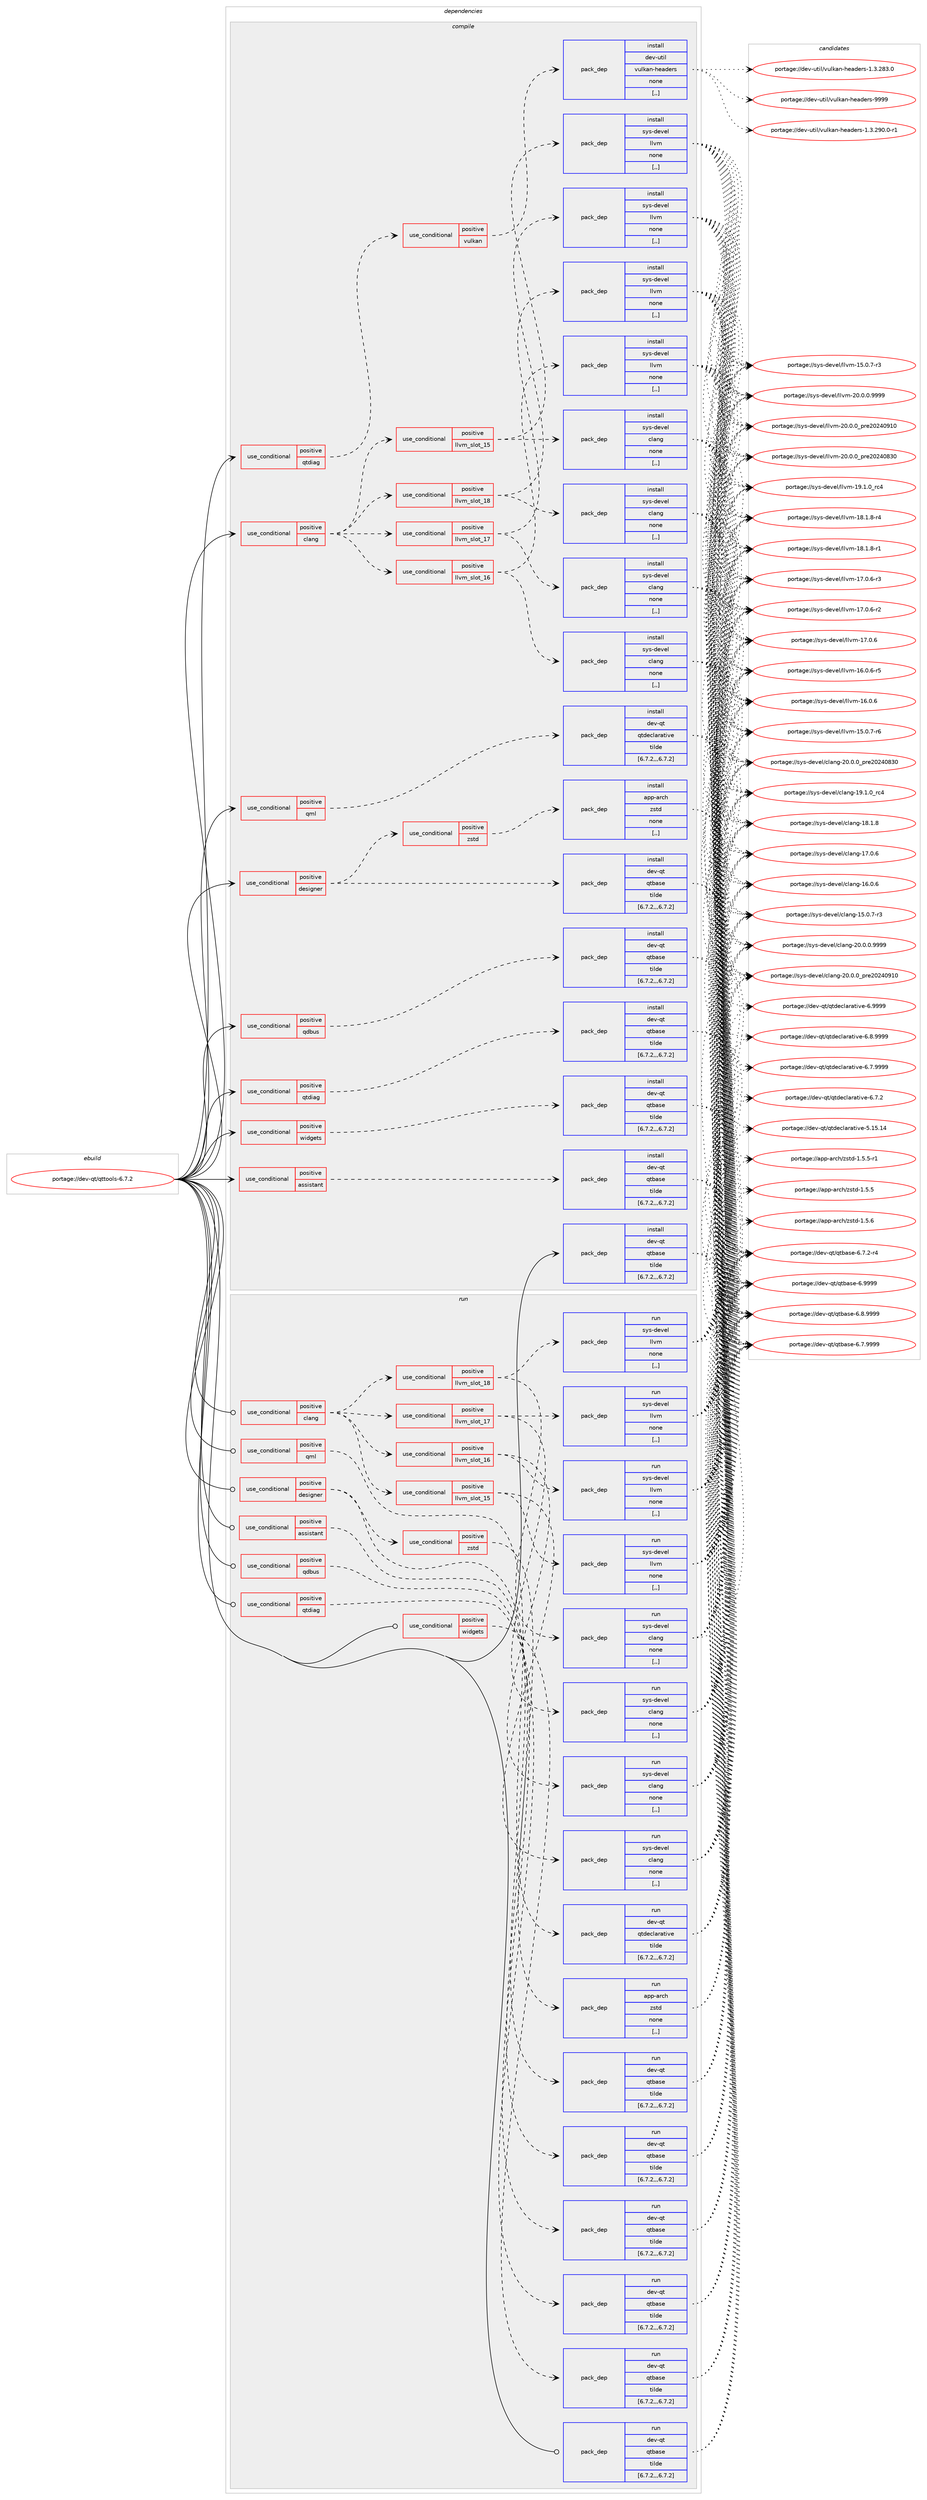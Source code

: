 digraph prolog {

# *************
# Graph options
# *************

newrank=true;
concentrate=true;
compound=true;
graph [rankdir=LR,fontname=Helvetica,fontsize=10,ranksep=1.5];#, ranksep=2.5, nodesep=0.2];
edge  [arrowhead=vee];
node  [fontname=Helvetica,fontsize=10];

# **********
# The ebuild
# **********

subgraph cluster_leftcol {
color=gray;
label=<<i>ebuild</i>>;
id [label="portage://dev-qt/qttools-6.7.2", color=red, width=4, href="../dev-qt/qttools-6.7.2.svg"];
}

# ****************
# The dependencies
# ****************

subgraph cluster_midcol {
color=gray;
label=<<i>dependencies</i>>;
subgraph cluster_compile {
fillcolor="#eeeeee";
style=filled;
label=<<i>compile</i>>;
subgraph cond173195 {
dependency666533 [label=<<TABLE BORDER="0" CELLBORDER="1" CELLSPACING="0" CELLPADDING="4"><TR><TD ROWSPAN="3" CELLPADDING="10">use_conditional</TD></TR><TR><TD>positive</TD></TR><TR><TD>assistant</TD></TR></TABLE>>, shape=none, color=red];
subgraph pack488471 {
dependency666534 [label=<<TABLE BORDER="0" CELLBORDER="1" CELLSPACING="0" CELLPADDING="4" WIDTH="220"><TR><TD ROWSPAN="6" CELLPADDING="30">pack_dep</TD></TR><TR><TD WIDTH="110">install</TD></TR><TR><TD>dev-qt</TD></TR><TR><TD>qtbase</TD></TR><TR><TD>tilde</TD></TR><TR><TD>[6.7.2,,,6.7.2]</TD></TR></TABLE>>, shape=none, color=blue];
}
dependency666533:e -> dependency666534:w [weight=20,style="dashed",arrowhead="vee"];
}
id:e -> dependency666533:w [weight=20,style="solid",arrowhead="vee"];
subgraph cond173196 {
dependency666535 [label=<<TABLE BORDER="0" CELLBORDER="1" CELLSPACING="0" CELLPADDING="4"><TR><TD ROWSPAN="3" CELLPADDING="10">use_conditional</TD></TR><TR><TD>positive</TD></TR><TR><TD>clang</TD></TR></TABLE>>, shape=none, color=red];
subgraph cond173197 {
dependency666536 [label=<<TABLE BORDER="0" CELLBORDER="1" CELLSPACING="0" CELLPADDING="4"><TR><TD ROWSPAN="3" CELLPADDING="10">use_conditional</TD></TR><TR><TD>positive</TD></TR><TR><TD>llvm_slot_15</TD></TR></TABLE>>, shape=none, color=red];
subgraph pack488472 {
dependency666537 [label=<<TABLE BORDER="0" CELLBORDER="1" CELLSPACING="0" CELLPADDING="4" WIDTH="220"><TR><TD ROWSPAN="6" CELLPADDING="30">pack_dep</TD></TR><TR><TD WIDTH="110">install</TD></TR><TR><TD>sys-devel</TD></TR><TR><TD>clang</TD></TR><TR><TD>none</TD></TR><TR><TD>[,,]</TD></TR></TABLE>>, shape=none, color=blue];
}
dependency666536:e -> dependency666537:w [weight=20,style="dashed",arrowhead="vee"];
subgraph pack488473 {
dependency666538 [label=<<TABLE BORDER="0" CELLBORDER="1" CELLSPACING="0" CELLPADDING="4" WIDTH="220"><TR><TD ROWSPAN="6" CELLPADDING="30">pack_dep</TD></TR><TR><TD WIDTH="110">install</TD></TR><TR><TD>sys-devel</TD></TR><TR><TD>llvm</TD></TR><TR><TD>none</TD></TR><TR><TD>[,,]</TD></TR></TABLE>>, shape=none, color=blue];
}
dependency666536:e -> dependency666538:w [weight=20,style="dashed",arrowhead="vee"];
}
dependency666535:e -> dependency666536:w [weight=20,style="dashed",arrowhead="vee"];
subgraph cond173198 {
dependency666539 [label=<<TABLE BORDER="0" CELLBORDER="1" CELLSPACING="0" CELLPADDING="4"><TR><TD ROWSPAN="3" CELLPADDING="10">use_conditional</TD></TR><TR><TD>positive</TD></TR><TR><TD>llvm_slot_16</TD></TR></TABLE>>, shape=none, color=red];
subgraph pack488474 {
dependency666540 [label=<<TABLE BORDER="0" CELLBORDER="1" CELLSPACING="0" CELLPADDING="4" WIDTH="220"><TR><TD ROWSPAN="6" CELLPADDING="30">pack_dep</TD></TR><TR><TD WIDTH="110">install</TD></TR><TR><TD>sys-devel</TD></TR><TR><TD>clang</TD></TR><TR><TD>none</TD></TR><TR><TD>[,,]</TD></TR></TABLE>>, shape=none, color=blue];
}
dependency666539:e -> dependency666540:w [weight=20,style="dashed",arrowhead="vee"];
subgraph pack488475 {
dependency666541 [label=<<TABLE BORDER="0" CELLBORDER="1" CELLSPACING="0" CELLPADDING="4" WIDTH="220"><TR><TD ROWSPAN="6" CELLPADDING="30">pack_dep</TD></TR><TR><TD WIDTH="110">install</TD></TR><TR><TD>sys-devel</TD></TR><TR><TD>llvm</TD></TR><TR><TD>none</TD></TR><TR><TD>[,,]</TD></TR></TABLE>>, shape=none, color=blue];
}
dependency666539:e -> dependency666541:w [weight=20,style="dashed",arrowhead="vee"];
}
dependency666535:e -> dependency666539:w [weight=20,style="dashed",arrowhead="vee"];
subgraph cond173199 {
dependency666542 [label=<<TABLE BORDER="0" CELLBORDER="1" CELLSPACING="0" CELLPADDING="4"><TR><TD ROWSPAN="3" CELLPADDING="10">use_conditional</TD></TR><TR><TD>positive</TD></TR><TR><TD>llvm_slot_17</TD></TR></TABLE>>, shape=none, color=red];
subgraph pack488476 {
dependency666543 [label=<<TABLE BORDER="0" CELLBORDER="1" CELLSPACING="0" CELLPADDING="4" WIDTH="220"><TR><TD ROWSPAN="6" CELLPADDING="30">pack_dep</TD></TR><TR><TD WIDTH="110">install</TD></TR><TR><TD>sys-devel</TD></TR><TR><TD>clang</TD></TR><TR><TD>none</TD></TR><TR><TD>[,,]</TD></TR></TABLE>>, shape=none, color=blue];
}
dependency666542:e -> dependency666543:w [weight=20,style="dashed",arrowhead="vee"];
subgraph pack488477 {
dependency666544 [label=<<TABLE BORDER="0" CELLBORDER="1" CELLSPACING="0" CELLPADDING="4" WIDTH="220"><TR><TD ROWSPAN="6" CELLPADDING="30">pack_dep</TD></TR><TR><TD WIDTH="110">install</TD></TR><TR><TD>sys-devel</TD></TR><TR><TD>llvm</TD></TR><TR><TD>none</TD></TR><TR><TD>[,,]</TD></TR></TABLE>>, shape=none, color=blue];
}
dependency666542:e -> dependency666544:w [weight=20,style="dashed",arrowhead="vee"];
}
dependency666535:e -> dependency666542:w [weight=20,style="dashed",arrowhead="vee"];
subgraph cond173200 {
dependency666545 [label=<<TABLE BORDER="0" CELLBORDER="1" CELLSPACING="0" CELLPADDING="4"><TR><TD ROWSPAN="3" CELLPADDING="10">use_conditional</TD></TR><TR><TD>positive</TD></TR><TR><TD>llvm_slot_18</TD></TR></TABLE>>, shape=none, color=red];
subgraph pack488478 {
dependency666546 [label=<<TABLE BORDER="0" CELLBORDER="1" CELLSPACING="0" CELLPADDING="4" WIDTH="220"><TR><TD ROWSPAN="6" CELLPADDING="30">pack_dep</TD></TR><TR><TD WIDTH="110">install</TD></TR><TR><TD>sys-devel</TD></TR><TR><TD>clang</TD></TR><TR><TD>none</TD></TR><TR><TD>[,,]</TD></TR></TABLE>>, shape=none, color=blue];
}
dependency666545:e -> dependency666546:w [weight=20,style="dashed",arrowhead="vee"];
subgraph pack488479 {
dependency666547 [label=<<TABLE BORDER="0" CELLBORDER="1" CELLSPACING="0" CELLPADDING="4" WIDTH="220"><TR><TD ROWSPAN="6" CELLPADDING="30">pack_dep</TD></TR><TR><TD WIDTH="110">install</TD></TR><TR><TD>sys-devel</TD></TR><TR><TD>llvm</TD></TR><TR><TD>none</TD></TR><TR><TD>[,,]</TD></TR></TABLE>>, shape=none, color=blue];
}
dependency666545:e -> dependency666547:w [weight=20,style="dashed",arrowhead="vee"];
}
dependency666535:e -> dependency666545:w [weight=20,style="dashed",arrowhead="vee"];
}
id:e -> dependency666535:w [weight=20,style="solid",arrowhead="vee"];
subgraph cond173201 {
dependency666548 [label=<<TABLE BORDER="0" CELLBORDER="1" CELLSPACING="0" CELLPADDING="4"><TR><TD ROWSPAN="3" CELLPADDING="10">use_conditional</TD></TR><TR><TD>positive</TD></TR><TR><TD>designer</TD></TR></TABLE>>, shape=none, color=red];
subgraph pack488480 {
dependency666549 [label=<<TABLE BORDER="0" CELLBORDER="1" CELLSPACING="0" CELLPADDING="4" WIDTH="220"><TR><TD ROWSPAN="6" CELLPADDING="30">pack_dep</TD></TR><TR><TD WIDTH="110">install</TD></TR><TR><TD>dev-qt</TD></TR><TR><TD>qtbase</TD></TR><TR><TD>tilde</TD></TR><TR><TD>[6.7.2,,,6.7.2]</TD></TR></TABLE>>, shape=none, color=blue];
}
dependency666548:e -> dependency666549:w [weight=20,style="dashed",arrowhead="vee"];
subgraph cond173202 {
dependency666550 [label=<<TABLE BORDER="0" CELLBORDER="1" CELLSPACING="0" CELLPADDING="4"><TR><TD ROWSPAN="3" CELLPADDING="10">use_conditional</TD></TR><TR><TD>positive</TD></TR><TR><TD>zstd</TD></TR></TABLE>>, shape=none, color=red];
subgraph pack488481 {
dependency666551 [label=<<TABLE BORDER="0" CELLBORDER="1" CELLSPACING="0" CELLPADDING="4" WIDTH="220"><TR><TD ROWSPAN="6" CELLPADDING="30">pack_dep</TD></TR><TR><TD WIDTH="110">install</TD></TR><TR><TD>app-arch</TD></TR><TR><TD>zstd</TD></TR><TR><TD>none</TD></TR><TR><TD>[,,]</TD></TR></TABLE>>, shape=none, color=blue];
}
dependency666550:e -> dependency666551:w [weight=20,style="dashed",arrowhead="vee"];
}
dependency666548:e -> dependency666550:w [weight=20,style="dashed",arrowhead="vee"];
}
id:e -> dependency666548:w [weight=20,style="solid",arrowhead="vee"];
subgraph cond173203 {
dependency666552 [label=<<TABLE BORDER="0" CELLBORDER="1" CELLSPACING="0" CELLPADDING="4"><TR><TD ROWSPAN="3" CELLPADDING="10">use_conditional</TD></TR><TR><TD>positive</TD></TR><TR><TD>qdbus</TD></TR></TABLE>>, shape=none, color=red];
subgraph pack488482 {
dependency666553 [label=<<TABLE BORDER="0" CELLBORDER="1" CELLSPACING="0" CELLPADDING="4" WIDTH="220"><TR><TD ROWSPAN="6" CELLPADDING="30">pack_dep</TD></TR><TR><TD WIDTH="110">install</TD></TR><TR><TD>dev-qt</TD></TR><TR><TD>qtbase</TD></TR><TR><TD>tilde</TD></TR><TR><TD>[6.7.2,,,6.7.2]</TD></TR></TABLE>>, shape=none, color=blue];
}
dependency666552:e -> dependency666553:w [weight=20,style="dashed",arrowhead="vee"];
}
id:e -> dependency666552:w [weight=20,style="solid",arrowhead="vee"];
subgraph cond173204 {
dependency666554 [label=<<TABLE BORDER="0" CELLBORDER="1" CELLSPACING="0" CELLPADDING="4"><TR><TD ROWSPAN="3" CELLPADDING="10">use_conditional</TD></TR><TR><TD>positive</TD></TR><TR><TD>qml</TD></TR></TABLE>>, shape=none, color=red];
subgraph pack488483 {
dependency666555 [label=<<TABLE BORDER="0" CELLBORDER="1" CELLSPACING="0" CELLPADDING="4" WIDTH="220"><TR><TD ROWSPAN="6" CELLPADDING="30">pack_dep</TD></TR><TR><TD WIDTH="110">install</TD></TR><TR><TD>dev-qt</TD></TR><TR><TD>qtdeclarative</TD></TR><TR><TD>tilde</TD></TR><TR><TD>[6.7.2,,,6.7.2]</TD></TR></TABLE>>, shape=none, color=blue];
}
dependency666554:e -> dependency666555:w [weight=20,style="dashed",arrowhead="vee"];
}
id:e -> dependency666554:w [weight=20,style="solid",arrowhead="vee"];
subgraph cond173205 {
dependency666556 [label=<<TABLE BORDER="0" CELLBORDER="1" CELLSPACING="0" CELLPADDING="4"><TR><TD ROWSPAN="3" CELLPADDING="10">use_conditional</TD></TR><TR><TD>positive</TD></TR><TR><TD>qtdiag</TD></TR></TABLE>>, shape=none, color=red];
subgraph cond173206 {
dependency666557 [label=<<TABLE BORDER="0" CELLBORDER="1" CELLSPACING="0" CELLPADDING="4"><TR><TD ROWSPAN="3" CELLPADDING="10">use_conditional</TD></TR><TR><TD>positive</TD></TR><TR><TD>vulkan</TD></TR></TABLE>>, shape=none, color=red];
subgraph pack488484 {
dependency666558 [label=<<TABLE BORDER="0" CELLBORDER="1" CELLSPACING="0" CELLPADDING="4" WIDTH="220"><TR><TD ROWSPAN="6" CELLPADDING="30">pack_dep</TD></TR><TR><TD WIDTH="110">install</TD></TR><TR><TD>dev-util</TD></TR><TR><TD>vulkan-headers</TD></TR><TR><TD>none</TD></TR><TR><TD>[,,]</TD></TR></TABLE>>, shape=none, color=blue];
}
dependency666557:e -> dependency666558:w [weight=20,style="dashed",arrowhead="vee"];
}
dependency666556:e -> dependency666557:w [weight=20,style="dashed",arrowhead="vee"];
}
id:e -> dependency666556:w [weight=20,style="solid",arrowhead="vee"];
subgraph cond173207 {
dependency666559 [label=<<TABLE BORDER="0" CELLBORDER="1" CELLSPACING="0" CELLPADDING="4"><TR><TD ROWSPAN="3" CELLPADDING="10">use_conditional</TD></TR><TR><TD>positive</TD></TR><TR><TD>qtdiag</TD></TR></TABLE>>, shape=none, color=red];
subgraph pack488485 {
dependency666560 [label=<<TABLE BORDER="0" CELLBORDER="1" CELLSPACING="0" CELLPADDING="4" WIDTH="220"><TR><TD ROWSPAN="6" CELLPADDING="30">pack_dep</TD></TR><TR><TD WIDTH="110">install</TD></TR><TR><TD>dev-qt</TD></TR><TR><TD>qtbase</TD></TR><TR><TD>tilde</TD></TR><TR><TD>[6.7.2,,,6.7.2]</TD></TR></TABLE>>, shape=none, color=blue];
}
dependency666559:e -> dependency666560:w [weight=20,style="dashed",arrowhead="vee"];
}
id:e -> dependency666559:w [weight=20,style="solid",arrowhead="vee"];
subgraph cond173208 {
dependency666561 [label=<<TABLE BORDER="0" CELLBORDER="1" CELLSPACING="0" CELLPADDING="4"><TR><TD ROWSPAN="3" CELLPADDING="10">use_conditional</TD></TR><TR><TD>positive</TD></TR><TR><TD>widgets</TD></TR></TABLE>>, shape=none, color=red];
subgraph pack488486 {
dependency666562 [label=<<TABLE BORDER="0" CELLBORDER="1" CELLSPACING="0" CELLPADDING="4" WIDTH="220"><TR><TD ROWSPAN="6" CELLPADDING="30">pack_dep</TD></TR><TR><TD WIDTH="110">install</TD></TR><TR><TD>dev-qt</TD></TR><TR><TD>qtbase</TD></TR><TR><TD>tilde</TD></TR><TR><TD>[6.7.2,,,6.7.2]</TD></TR></TABLE>>, shape=none, color=blue];
}
dependency666561:e -> dependency666562:w [weight=20,style="dashed",arrowhead="vee"];
}
id:e -> dependency666561:w [weight=20,style="solid",arrowhead="vee"];
subgraph pack488487 {
dependency666563 [label=<<TABLE BORDER="0" CELLBORDER="1" CELLSPACING="0" CELLPADDING="4" WIDTH="220"><TR><TD ROWSPAN="6" CELLPADDING="30">pack_dep</TD></TR><TR><TD WIDTH="110">install</TD></TR><TR><TD>dev-qt</TD></TR><TR><TD>qtbase</TD></TR><TR><TD>tilde</TD></TR><TR><TD>[6.7.2,,,6.7.2]</TD></TR></TABLE>>, shape=none, color=blue];
}
id:e -> dependency666563:w [weight=20,style="solid",arrowhead="vee"];
}
subgraph cluster_compileandrun {
fillcolor="#eeeeee";
style=filled;
label=<<i>compile and run</i>>;
}
subgraph cluster_run {
fillcolor="#eeeeee";
style=filled;
label=<<i>run</i>>;
subgraph cond173209 {
dependency666564 [label=<<TABLE BORDER="0" CELLBORDER="1" CELLSPACING="0" CELLPADDING="4"><TR><TD ROWSPAN="3" CELLPADDING="10">use_conditional</TD></TR><TR><TD>positive</TD></TR><TR><TD>assistant</TD></TR></TABLE>>, shape=none, color=red];
subgraph pack488488 {
dependency666565 [label=<<TABLE BORDER="0" CELLBORDER="1" CELLSPACING="0" CELLPADDING="4" WIDTH="220"><TR><TD ROWSPAN="6" CELLPADDING="30">pack_dep</TD></TR><TR><TD WIDTH="110">run</TD></TR><TR><TD>dev-qt</TD></TR><TR><TD>qtbase</TD></TR><TR><TD>tilde</TD></TR><TR><TD>[6.7.2,,,6.7.2]</TD></TR></TABLE>>, shape=none, color=blue];
}
dependency666564:e -> dependency666565:w [weight=20,style="dashed",arrowhead="vee"];
}
id:e -> dependency666564:w [weight=20,style="solid",arrowhead="odot"];
subgraph cond173210 {
dependency666566 [label=<<TABLE BORDER="0" CELLBORDER="1" CELLSPACING="0" CELLPADDING="4"><TR><TD ROWSPAN="3" CELLPADDING="10">use_conditional</TD></TR><TR><TD>positive</TD></TR><TR><TD>clang</TD></TR></TABLE>>, shape=none, color=red];
subgraph cond173211 {
dependency666567 [label=<<TABLE BORDER="0" CELLBORDER="1" CELLSPACING="0" CELLPADDING="4"><TR><TD ROWSPAN="3" CELLPADDING="10">use_conditional</TD></TR><TR><TD>positive</TD></TR><TR><TD>llvm_slot_15</TD></TR></TABLE>>, shape=none, color=red];
subgraph pack488489 {
dependency666568 [label=<<TABLE BORDER="0" CELLBORDER="1" CELLSPACING="0" CELLPADDING="4" WIDTH="220"><TR><TD ROWSPAN="6" CELLPADDING="30">pack_dep</TD></TR><TR><TD WIDTH="110">run</TD></TR><TR><TD>sys-devel</TD></TR><TR><TD>clang</TD></TR><TR><TD>none</TD></TR><TR><TD>[,,]</TD></TR></TABLE>>, shape=none, color=blue];
}
dependency666567:e -> dependency666568:w [weight=20,style="dashed",arrowhead="vee"];
subgraph pack488490 {
dependency666569 [label=<<TABLE BORDER="0" CELLBORDER="1" CELLSPACING="0" CELLPADDING="4" WIDTH="220"><TR><TD ROWSPAN="6" CELLPADDING="30">pack_dep</TD></TR><TR><TD WIDTH="110">run</TD></TR><TR><TD>sys-devel</TD></TR><TR><TD>llvm</TD></TR><TR><TD>none</TD></TR><TR><TD>[,,]</TD></TR></TABLE>>, shape=none, color=blue];
}
dependency666567:e -> dependency666569:w [weight=20,style="dashed",arrowhead="vee"];
}
dependency666566:e -> dependency666567:w [weight=20,style="dashed",arrowhead="vee"];
subgraph cond173212 {
dependency666570 [label=<<TABLE BORDER="0" CELLBORDER="1" CELLSPACING="0" CELLPADDING="4"><TR><TD ROWSPAN="3" CELLPADDING="10">use_conditional</TD></TR><TR><TD>positive</TD></TR><TR><TD>llvm_slot_16</TD></TR></TABLE>>, shape=none, color=red];
subgraph pack488491 {
dependency666571 [label=<<TABLE BORDER="0" CELLBORDER="1" CELLSPACING="0" CELLPADDING="4" WIDTH="220"><TR><TD ROWSPAN="6" CELLPADDING="30">pack_dep</TD></TR><TR><TD WIDTH="110">run</TD></TR><TR><TD>sys-devel</TD></TR><TR><TD>clang</TD></TR><TR><TD>none</TD></TR><TR><TD>[,,]</TD></TR></TABLE>>, shape=none, color=blue];
}
dependency666570:e -> dependency666571:w [weight=20,style="dashed",arrowhead="vee"];
subgraph pack488492 {
dependency666572 [label=<<TABLE BORDER="0" CELLBORDER="1" CELLSPACING="0" CELLPADDING="4" WIDTH="220"><TR><TD ROWSPAN="6" CELLPADDING="30">pack_dep</TD></TR><TR><TD WIDTH="110">run</TD></TR><TR><TD>sys-devel</TD></TR><TR><TD>llvm</TD></TR><TR><TD>none</TD></TR><TR><TD>[,,]</TD></TR></TABLE>>, shape=none, color=blue];
}
dependency666570:e -> dependency666572:w [weight=20,style="dashed",arrowhead="vee"];
}
dependency666566:e -> dependency666570:w [weight=20,style="dashed",arrowhead="vee"];
subgraph cond173213 {
dependency666573 [label=<<TABLE BORDER="0" CELLBORDER="1" CELLSPACING="0" CELLPADDING="4"><TR><TD ROWSPAN="3" CELLPADDING="10">use_conditional</TD></TR><TR><TD>positive</TD></TR><TR><TD>llvm_slot_17</TD></TR></TABLE>>, shape=none, color=red];
subgraph pack488493 {
dependency666574 [label=<<TABLE BORDER="0" CELLBORDER="1" CELLSPACING="0" CELLPADDING="4" WIDTH="220"><TR><TD ROWSPAN="6" CELLPADDING="30">pack_dep</TD></TR><TR><TD WIDTH="110">run</TD></TR><TR><TD>sys-devel</TD></TR><TR><TD>clang</TD></TR><TR><TD>none</TD></TR><TR><TD>[,,]</TD></TR></TABLE>>, shape=none, color=blue];
}
dependency666573:e -> dependency666574:w [weight=20,style="dashed",arrowhead="vee"];
subgraph pack488494 {
dependency666575 [label=<<TABLE BORDER="0" CELLBORDER="1" CELLSPACING="0" CELLPADDING="4" WIDTH="220"><TR><TD ROWSPAN="6" CELLPADDING="30">pack_dep</TD></TR><TR><TD WIDTH="110">run</TD></TR><TR><TD>sys-devel</TD></TR><TR><TD>llvm</TD></TR><TR><TD>none</TD></TR><TR><TD>[,,]</TD></TR></TABLE>>, shape=none, color=blue];
}
dependency666573:e -> dependency666575:w [weight=20,style="dashed",arrowhead="vee"];
}
dependency666566:e -> dependency666573:w [weight=20,style="dashed",arrowhead="vee"];
subgraph cond173214 {
dependency666576 [label=<<TABLE BORDER="0" CELLBORDER="1" CELLSPACING="0" CELLPADDING="4"><TR><TD ROWSPAN="3" CELLPADDING="10">use_conditional</TD></TR><TR><TD>positive</TD></TR><TR><TD>llvm_slot_18</TD></TR></TABLE>>, shape=none, color=red];
subgraph pack488495 {
dependency666577 [label=<<TABLE BORDER="0" CELLBORDER="1" CELLSPACING="0" CELLPADDING="4" WIDTH="220"><TR><TD ROWSPAN="6" CELLPADDING="30">pack_dep</TD></TR><TR><TD WIDTH="110">run</TD></TR><TR><TD>sys-devel</TD></TR><TR><TD>clang</TD></TR><TR><TD>none</TD></TR><TR><TD>[,,]</TD></TR></TABLE>>, shape=none, color=blue];
}
dependency666576:e -> dependency666577:w [weight=20,style="dashed",arrowhead="vee"];
subgraph pack488496 {
dependency666578 [label=<<TABLE BORDER="0" CELLBORDER="1" CELLSPACING="0" CELLPADDING="4" WIDTH="220"><TR><TD ROWSPAN="6" CELLPADDING="30">pack_dep</TD></TR><TR><TD WIDTH="110">run</TD></TR><TR><TD>sys-devel</TD></TR><TR><TD>llvm</TD></TR><TR><TD>none</TD></TR><TR><TD>[,,]</TD></TR></TABLE>>, shape=none, color=blue];
}
dependency666576:e -> dependency666578:w [weight=20,style="dashed",arrowhead="vee"];
}
dependency666566:e -> dependency666576:w [weight=20,style="dashed",arrowhead="vee"];
}
id:e -> dependency666566:w [weight=20,style="solid",arrowhead="odot"];
subgraph cond173215 {
dependency666579 [label=<<TABLE BORDER="0" CELLBORDER="1" CELLSPACING="0" CELLPADDING="4"><TR><TD ROWSPAN="3" CELLPADDING="10">use_conditional</TD></TR><TR><TD>positive</TD></TR><TR><TD>designer</TD></TR></TABLE>>, shape=none, color=red];
subgraph pack488497 {
dependency666580 [label=<<TABLE BORDER="0" CELLBORDER="1" CELLSPACING="0" CELLPADDING="4" WIDTH="220"><TR><TD ROWSPAN="6" CELLPADDING="30">pack_dep</TD></TR><TR><TD WIDTH="110">run</TD></TR><TR><TD>dev-qt</TD></TR><TR><TD>qtbase</TD></TR><TR><TD>tilde</TD></TR><TR><TD>[6.7.2,,,6.7.2]</TD></TR></TABLE>>, shape=none, color=blue];
}
dependency666579:e -> dependency666580:w [weight=20,style="dashed",arrowhead="vee"];
subgraph cond173216 {
dependency666581 [label=<<TABLE BORDER="0" CELLBORDER="1" CELLSPACING="0" CELLPADDING="4"><TR><TD ROWSPAN="3" CELLPADDING="10">use_conditional</TD></TR><TR><TD>positive</TD></TR><TR><TD>zstd</TD></TR></TABLE>>, shape=none, color=red];
subgraph pack488498 {
dependency666582 [label=<<TABLE BORDER="0" CELLBORDER="1" CELLSPACING="0" CELLPADDING="4" WIDTH="220"><TR><TD ROWSPAN="6" CELLPADDING="30">pack_dep</TD></TR><TR><TD WIDTH="110">run</TD></TR><TR><TD>app-arch</TD></TR><TR><TD>zstd</TD></TR><TR><TD>none</TD></TR><TR><TD>[,,]</TD></TR></TABLE>>, shape=none, color=blue];
}
dependency666581:e -> dependency666582:w [weight=20,style="dashed",arrowhead="vee"];
}
dependency666579:e -> dependency666581:w [weight=20,style="dashed",arrowhead="vee"];
}
id:e -> dependency666579:w [weight=20,style="solid",arrowhead="odot"];
subgraph cond173217 {
dependency666583 [label=<<TABLE BORDER="0" CELLBORDER="1" CELLSPACING="0" CELLPADDING="4"><TR><TD ROWSPAN="3" CELLPADDING="10">use_conditional</TD></TR><TR><TD>positive</TD></TR><TR><TD>qdbus</TD></TR></TABLE>>, shape=none, color=red];
subgraph pack488499 {
dependency666584 [label=<<TABLE BORDER="0" CELLBORDER="1" CELLSPACING="0" CELLPADDING="4" WIDTH="220"><TR><TD ROWSPAN="6" CELLPADDING="30">pack_dep</TD></TR><TR><TD WIDTH="110">run</TD></TR><TR><TD>dev-qt</TD></TR><TR><TD>qtbase</TD></TR><TR><TD>tilde</TD></TR><TR><TD>[6.7.2,,,6.7.2]</TD></TR></TABLE>>, shape=none, color=blue];
}
dependency666583:e -> dependency666584:w [weight=20,style="dashed",arrowhead="vee"];
}
id:e -> dependency666583:w [weight=20,style="solid",arrowhead="odot"];
subgraph cond173218 {
dependency666585 [label=<<TABLE BORDER="0" CELLBORDER="1" CELLSPACING="0" CELLPADDING="4"><TR><TD ROWSPAN="3" CELLPADDING="10">use_conditional</TD></TR><TR><TD>positive</TD></TR><TR><TD>qml</TD></TR></TABLE>>, shape=none, color=red];
subgraph pack488500 {
dependency666586 [label=<<TABLE BORDER="0" CELLBORDER="1" CELLSPACING="0" CELLPADDING="4" WIDTH="220"><TR><TD ROWSPAN="6" CELLPADDING="30">pack_dep</TD></TR><TR><TD WIDTH="110">run</TD></TR><TR><TD>dev-qt</TD></TR><TR><TD>qtdeclarative</TD></TR><TR><TD>tilde</TD></TR><TR><TD>[6.7.2,,,6.7.2]</TD></TR></TABLE>>, shape=none, color=blue];
}
dependency666585:e -> dependency666586:w [weight=20,style="dashed",arrowhead="vee"];
}
id:e -> dependency666585:w [weight=20,style="solid",arrowhead="odot"];
subgraph cond173219 {
dependency666587 [label=<<TABLE BORDER="0" CELLBORDER="1" CELLSPACING="0" CELLPADDING="4"><TR><TD ROWSPAN="3" CELLPADDING="10">use_conditional</TD></TR><TR><TD>positive</TD></TR><TR><TD>qtdiag</TD></TR></TABLE>>, shape=none, color=red];
subgraph pack488501 {
dependency666588 [label=<<TABLE BORDER="0" CELLBORDER="1" CELLSPACING="0" CELLPADDING="4" WIDTH="220"><TR><TD ROWSPAN="6" CELLPADDING="30">pack_dep</TD></TR><TR><TD WIDTH="110">run</TD></TR><TR><TD>dev-qt</TD></TR><TR><TD>qtbase</TD></TR><TR><TD>tilde</TD></TR><TR><TD>[6.7.2,,,6.7.2]</TD></TR></TABLE>>, shape=none, color=blue];
}
dependency666587:e -> dependency666588:w [weight=20,style="dashed",arrowhead="vee"];
}
id:e -> dependency666587:w [weight=20,style="solid",arrowhead="odot"];
subgraph cond173220 {
dependency666589 [label=<<TABLE BORDER="0" CELLBORDER="1" CELLSPACING="0" CELLPADDING="4"><TR><TD ROWSPAN="3" CELLPADDING="10">use_conditional</TD></TR><TR><TD>positive</TD></TR><TR><TD>widgets</TD></TR></TABLE>>, shape=none, color=red];
subgraph pack488502 {
dependency666590 [label=<<TABLE BORDER="0" CELLBORDER="1" CELLSPACING="0" CELLPADDING="4" WIDTH="220"><TR><TD ROWSPAN="6" CELLPADDING="30">pack_dep</TD></TR><TR><TD WIDTH="110">run</TD></TR><TR><TD>dev-qt</TD></TR><TR><TD>qtbase</TD></TR><TR><TD>tilde</TD></TR><TR><TD>[6.7.2,,,6.7.2]</TD></TR></TABLE>>, shape=none, color=blue];
}
dependency666589:e -> dependency666590:w [weight=20,style="dashed",arrowhead="vee"];
}
id:e -> dependency666589:w [weight=20,style="solid",arrowhead="odot"];
subgraph pack488503 {
dependency666591 [label=<<TABLE BORDER="0" CELLBORDER="1" CELLSPACING="0" CELLPADDING="4" WIDTH="220"><TR><TD ROWSPAN="6" CELLPADDING="30">pack_dep</TD></TR><TR><TD WIDTH="110">run</TD></TR><TR><TD>dev-qt</TD></TR><TR><TD>qtbase</TD></TR><TR><TD>tilde</TD></TR><TR><TD>[6.7.2,,,6.7.2]</TD></TR></TABLE>>, shape=none, color=blue];
}
id:e -> dependency666591:w [weight=20,style="solid",arrowhead="odot"];
}
}

# **************
# The candidates
# **************

subgraph cluster_choices {
rank=same;
color=gray;
label=<<i>candidates</i>>;

subgraph choice488471 {
color=black;
nodesep=1;
choice1001011184511311647113116989711510145544657575757 [label="portage://dev-qt/qtbase-6.9999", color=red, width=4,href="../dev-qt/qtbase-6.9999.svg"];
choice10010111845113116471131169897115101455446564657575757 [label="portage://dev-qt/qtbase-6.8.9999", color=red, width=4,href="../dev-qt/qtbase-6.8.9999.svg"];
choice10010111845113116471131169897115101455446554657575757 [label="portage://dev-qt/qtbase-6.7.9999", color=red, width=4,href="../dev-qt/qtbase-6.7.9999.svg"];
choice100101118451131164711311698971151014554465546504511452 [label="portage://dev-qt/qtbase-6.7.2-r4", color=red, width=4,href="../dev-qt/qtbase-6.7.2-r4.svg"];
dependency666534:e -> choice1001011184511311647113116989711510145544657575757:w [style=dotted,weight="100"];
dependency666534:e -> choice10010111845113116471131169897115101455446564657575757:w [style=dotted,weight="100"];
dependency666534:e -> choice10010111845113116471131169897115101455446554657575757:w [style=dotted,weight="100"];
dependency666534:e -> choice100101118451131164711311698971151014554465546504511452:w [style=dotted,weight="100"];
}
subgraph choice488472 {
color=black;
nodesep=1;
choice11512111545100101118101108479910897110103455048464846484657575757 [label="portage://sys-devel/clang-20.0.0.9999", color=red, width=4,href="../sys-devel/clang-20.0.0.9999.svg"];
choice1151211154510010111810110847991089711010345504846484648951121141015048505248574948 [label="portage://sys-devel/clang-20.0.0_pre20240910", color=red, width=4,href="../sys-devel/clang-20.0.0_pre20240910.svg"];
choice1151211154510010111810110847991089711010345504846484648951121141015048505248565148 [label="portage://sys-devel/clang-20.0.0_pre20240830", color=red, width=4,href="../sys-devel/clang-20.0.0_pre20240830.svg"];
choice1151211154510010111810110847991089711010345495746494648951149952 [label="portage://sys-devel/clang-19.1.0_rc4", color=red, width=4,href="../sys-devel/clang-19.1.0_rc4.svg"];
choice1151211154510010111810110847991089711010345495646494656 [label="portage://sys-devel/clang-18.1.8", color=red, width=4,href="../sys-devel/clang-18.1.8.svg"];
choice1151211154510010111810110847991089711010345495546484654 [label="portage://sys-devel/clang-17.0.6", color=red, width=4,href="../sys-devel/clang-17.0.6.svg"];
choice1151211154510010111810110847991089711010345495446484654 [label="portage://sys-devel/clang-16.0.6", color=red, width=4,href="../sys-devel/clang-16.0.6.svg"];
choice11512111545100101118101108479910897110103454953464846554511451 [label="portage://sys-devel/clang-15.0.7-r3", color=red, width=4,href="../sys-devel/clang-15.0.7-r3.svg"];
dependency666537:e -> choice11512111545100101118101108479910897110103455048464846484657575757:w [style=dotted,weight="100"];
dependency666537:e -> choice1151211154510010111810110847991089711010345504846484648951121141015048505248574948:w [style=dotted,weight="100"];
dependency666537:e -> choice1151211154510010111810110847991089711010345504846484648951121141015048505248565148:w [style=dotted,weight="100"];
dependency666537:e -> choice1151211154510010111810110847991089711010345495746494648951149952:w [style=dotted,weight="100"];
dependency666537:e -> choice1151211154510010111810110847991089711010345495646494656:w [style=dotted,weight="100"];
dependency666537:e -> choice1151211154510010111810110847991089711010345495546484654:w [style=dotted,weight="100"];
dependency666537:e -> choice1151211154510010111810110847991089711010345495446484654:w [style=dotted,weight="100"];
dependency666537:e -> choice11512111545100101118101108479910897110103454953464846554511451:w [style=dotted,weight="100"];
}
subgraph choice488473 {
color=black;
nodesep=1;
choice1151211154510010111810110847108108118109455048464846484657575757 [label="portage://sys-devel/llvm-20.0.0.9999", color=red, width=4,href="../sys-devel/llvm-20.0.0.9999.svg"];
choice115121115451001011181011084710810811810945504846484648951121141015048505248574948 [label="portage://sys-devel/llvm-20.0.0_pre20240910", color=red, width=4,href="../sys-devel/llvm-20.0.0_pre20240910.svg"];
choice115121115451001011181011084710810811810945504846484648951121141015048505248565148 [label="portage://sys-devel/llvm-20.0.0_pre20240830", color=red, width=4,href="../sys-devel/llvm-20.0.0_pre20240830.svg"];
choice115121115451001011181011084710810811810945495746494648951149952 [label="portage://sys-devel/llvm-19.1.0_rc4", color=red, width=4,href="../sys-devel/llvm-19.1.0_rc4.svg"];
choice1151211154510010111810110847108108118109454956464946564511452 [label="portage://sys-devel/llvm-18.1.8-r4", color=red, width=4,href="../sys-devel/llvm-18.1.8-r4.svg"];
choice1151211154510010111810110847108108118109454956464946564511449 [label="portage://sys-devel/llvm-18.1.8-r1", color=red, width=4,href="../sys-devel/llvm-18.1.8-r1.svg"];
choice1151211154510010111810110847108108118109454955464846544511451 [label="portage://sys-devel/llvm-17.0.6-r3", color=red, width=4,href="../sys-devel/llvm-17.0.6-r3.svg"];
choice1151211154510010111810110847108108118109454955464846544511450 [label="portage://sys-devel/llvm-17.0.6-r2", color=red, width=4,href="../sys-devel/llvm-17.0.6-r2.svg"];
choice115121115451001011181011084710810811810945495546484654 [label="portage://sys-devel/llvm-17.0.6", color=red, width=4,href="../sys-devel/llvm-17.0.6.svg"];
choice1151211154510010111810110847108108118109454954464846544511453 [label="portage://sys-devel/llvm-16.0.6-r5", color=red, width=4,href="../sys-devel/llvm-16.0.6-r5.svg"];
choice115121115451001011181011084710810811810945495446484654 [label="portage://sys-devel/llvm-16.0.6", color=red, width=4,href="../sys-devel/llvm-16.0.6.svg"];
choice1151211154510010111810110847108108118109454953464846554511454 [label="portage://sys-devel/llvm-15.0.7-r6", color=red, width=4,href="../sys-devel/llvm-15.0.7-r6.svg"];
choice1151211154510010111810110847108108118109454953464846554511451 [label="portage://sys-devel/llvm-15.0.7-r3", color=red, width=4,href="../sys-devel/llvm-15.0.7-r3.svg"];
dependency666538:e -> choice1151211154510010111810110847108108118109455048464846484657575757:w [style=dotted,weight="100"];
dependency666538:e -> choice115121115451001011181011084710810811810945504846484648951121141015048505248574948:w [style=dotted,weight="100"];
dependency666538:e -> choice115121115451001011181011084710810811810945504846484648951121141015048505248565148:w [style=dotted,weight="100"];
dependency666538:e -> choice115121115451001011181011084710810811810945495746494648951149952:w [style=dotted,weight="100"];
dependency666538:e -> choice1151211154510010111810110847108108118109454956464946564511452:w [style=dotted,weight="100"];
dependency666538:e -> choice1151211154510010111810110847108108118109454956464946564511449:w [style=dotted,weight="100"];
dependency666538:e -> choice1151211154510010111810110847108108118109454955464846544511451:w [style=dotted,weight="100"];
dependency666538:e -> choice1151211154510010111810110847108108118109454955464846544511450:w [style=dotted,weight="100"];
dependency666538:e -> choice115121115451001011181011084710810811810945495546484654:w [style=dotted,weight="100"];
dependency666538:e -> choice1151211154510010111810110847108108118109454954464846544511453:w [style=dotted,weight="100"];
dependency666538:e -> choice115121115451001011181011084710810811810945495446484654:w [style=dotted,weight="100"];
dependency666538:e -> choice1151211154510010111810110847108108118109454953464846554511454:w [style=dotted,weight="100"];
dependency666538:e -> choice1151211154510010111810110847108108118109454953464846554511451:w [style=dotted,weight="100"];
}
subgraph choice488474 {
color=black;
nodesep=1;
choice11512111545100101118101108479910897110103455048464846484657575757 [label="portage://sys-devel/clang-20.0.0.9999", color=red, width=4,href="../sys-devel/clang-20.0.0.9999.svg"];
choice1151211154510010111810110847991089711010345504846484648951121141015048505248574948 [label="portage://sys-devel/clang-20.0.0_pre20240910", color=red, width=4,href="../sys-devel/clang-20.0.0_pre20240910.svg"];
choice1151211154510010111810110847991089711010345504846484648951121141015048505248565148 [label="portage://sys-devel/clang-20.0.0_pre20240830", color=red, width=4,href="../sys-devel/clang-20.0.0_pre20240830.svg"];
choice1151211154510010111810110847991089711010345495746494648951149952 [label="portage://sys-devel/clang-19.1.0_rc4", color=red, width=4,href="../sys-devel/clang-19.1.0_rc4.svg"];
choice1151211154510010111810110847991089711010345495646494656 [label="portage://sys-devel/clang-18.1.8", color=red, width=4,href="../sys-devel/clang-18.1.8.svg"];
choice1151211154510010111810110847991089711010345495546484654 [label="portage://sys-devel/clang-17.0.6", color=red, width=4,href="../sys-devel/clang-17.0.6.svg"];
choice1151211154510010111810110847991089711010345495446484654 [label="portage://sys-devel/clang-16.0.6", color=red, width=4,href="../sys-devel/clang-16.0.6.svg"];
choice11512111545100101118101108479910897110103454953464846554511451 [label="portage://sys-devel/clang-15.0.7-r3", color=red, width=4,href="../sys-devel/clang-15.0.7-r3.svg"];
dependency666540:e -> choice11512111545100101118101108479910897110103455048464846484657575757:w [style=dotted,weight="100"];
dependency666540:e -> choice1151211154510010111810110847991089711010345504846484648951121141015048505248574948:w [style=dotted,weight="100"];
dependency666540:e -> choice1151211154510010111810110847991089711010345504846484648951121141015048505248565148:w [style=dotted,weight="100"];
dependency666540:e -> choice1151211154510010111810110847991089711010345495746494648951149952:w [style=dotted,weight="100"];
dependency666540:e -> choice1151211154510010111810110847991089711010345495646494656:w [style=dotted,weight="100"];
dependency666540:e -> choice1151211154510010111810110847991089711010345495546484654:w [style=dotted,weight="100"];
dependency666540:e -> choice1151211154510010111810110847991089711010345495446484654:w [style=dotted,weight="100"];
dependency666540:e -> choice11512111545100101118101108479910897110103454953464846554511451:w [style=dotted,weight="100"];
}
subgraph choice488475 {
color=black;
nodesep=1;
choice1151211154510010111810110847108108118109455048464846484657575757 [label="portage://sys-devel/llvm-20.0.0.9999", color=red, width=4,href="../sys-devel/llvm-20.0.0.9999.svg"];
choice115121115451001011181011084710810811810945504846484648951121141015048505248574948 [label="portage://sys-devel/llvm-20.0.0_pre20240910", color=red, width=4,href="../sys-devel/llvm-20.0.0_pre20240910.svg"];
choice115121115451001011181011084710810811810945504846484648951121141015048505248565148 [label="portage://sys-devel/llvm-20.0.0_pre20240830", color=red, width=4,href="../sys-devel/llvm-20.0.0_pre20240830.svg"];
choice115121115451001011181011084710810811810945495746494648951149952 [label="portage://sys-devel/llvm-19.1.0_rc4", color=red, width=4,href="../sys-devel/llvm-19.1.0_rc4.svg"];
choice1151211154510010111810110847108108118109454956464946564511452 [label="portage://sys-devel/llvm-18.1.8-r4", color=red, width=4,href="../sys-devel/llvm-18.1.8-r4.svg"];
choice1151211154510010111810110847108108118109454956464946564511449 [label="portage://sys-devel/llvm-18.1.8-r1", color=red, width=4,href="../sys-devel/llvm-18.1.8-r1.svg"];
choice1151211154510010111810110847108108118109454955464846544511451 [label="portage://sys-devel/llvm-17.0.6-r3", color=red, width=4,href="../sys-devel/llvm-17.0.6-r3.svg"];
choice1151211154510010111810110847108108118109454955464846544511450 [label="portage://sys-devel/llvm-17.0.6-r2", color=red, width=4,href="../sys-devel/llvm-17.0.6-r2.svg"];
choice115121115451001011181011084710810811810945495546484654 [label="portage://sys-devel/llvm-17.0.6", color=red, width=4,href="../sys-devel/llvm-17.0.6.svg"];
choice1151211154510010111810110847108108118109454954464846544511453 [label="portage://sys-devel/llvm-16.0.6-r5", color=red, width=4,href="../sys-devel/llvm-16.0.6-r5.svg"];
choice115121115451001011181011084710810811810945495446484654 [label="portage://sys-devel/llvm-16.0.6", color=red, width=4,href="../sys-devel/llvm-16.0.6.svg"];
choice1151211154510010111810110847108108118109454953464846554511454 [label="portage://sys-devel/llvm-15.0.7-r6", color=red, width=4,href="../sys-devel/llvm-15.0.7-r6.svg"];
choice1151211154510010111810110847108108118109454953464846554511451 [label="portage://sys-devel/llvm-15.0.7-r3", color=red, width=4,href="../sys-devel/llvm-15.0.7-r3.svg"];
dependency666541:e -> choice1151211154510010111810110847108108118109455048464846484657575757:w [style=dotted,weight="100"];
dependency666541:e -> choice115121115451001011181011084710810811810945504846484648951121141015048505248574948:w [style=dotted,weight="100"];
dependency666541:e -> choice115121115451001011181011084710810811810945504846484648951121141015048505248565148:w [style=dotted,weight="100"];
dependency666541:e -> choice115121115451001011181011084710810811810945495746494648951149952:w [style=dotted,weight="100"];
dependency666541:e -> choice1151211154510010111810110847108108118109454956464946564511452:w [style=dotted,weight="100"];
dependency666541:e -> choice1151211154510010111810110847108108118109454956464946564511449:w [style=dotted,weight="100"];
dependency666541:e -> choice1151211154510010111810110847108108118109454955464846544511451:w [style=dotted,weight="100"];
dependency666541:e -> choice1151211154510010111810110847108108118109454955464846544511450:w [style=dotted,weight="100"];
dependency666541:e -> choice115121115451001011181011084710810811810945495546484654:w [style=dotted,weight="100"];
dependency666541:e -> choice1151211154510010111810110847108108118109454954464846544511453:w [style=dotted,weight="100"];
dependency666541:e -> choice115121115451001011181011084710810811810945495446484654:w [style=dotted,weight="100"];
dependency666541:e -> choice1151211154510010111810110847108108118109454953464846554511454:w [style=dotted,weight="100"];
dependency666541:e -> choice1151211154510010111810110847108108118109454953464846554511451:w [style=dotted,weight="100"];
}
subgraph choice488476 {
color=black;
nodesep=1;
choice11512111545100101118101108479910897110103455048464846484657575757 [label="portage://sys-devel/clang-20.0.0.9999", color=red, width=4,href="../sys-devel/clang-20.0.0.9999.svg"];
choice1151211154510010111810110847991089711010345504846484648951121141015048505248574948 [label="portage://sys-devel/clang-20.0.0_pre20240910", color=red, width=4,href="../sys-devel/clang-20.0.0_pre20240910.svg"];
choice1151211154510010111810110847991089711010345504846484648951121141015048505248565148 [label="portage://sys-devel/clang-20.0.0_pre20240830", color=red, width=4,href="../sys-devel/clang-20.0.0_pre20240830.svg"];
choice1151211154510010111810110847991089711010345495746494648951149952 [label="portage://sys-devel/clang-19.1.0_rc4", color=red, width=4,href="../sys-devel/clang-19.1.0_rc4.svg"];
choice1151211154510010111810110847991089711010345495646494656 [label="portage://sys-devel/clang-18.1.8", color=red, width=4,href="../sys-devel/clang-18.1.8.svg"];
choice1151211154510010111810110847991089711010345495546484654 [label="portage://sys-devel/clang-17.0.6", color=red, width=4,href="../sys-devel/clang-17.0.6.svg"];
choice1151211154510010111810110847991089711010345495446484654 [label="portage://sys-devel/clang-16.0.6", color=red, width=4,href="../sys-devel/clang-16.0.6.svg"];
choice11512111545100101118101108479910897110103454953464846554511451 [label="portage://sys-devel/clang-15.0.7-r3", color=red, width=4,href="../sys-devel/clang-15.0.7-r3.svg"];
dependency666543:e -> choice11512111545100101118101108479910897110103455048464846484657575757:w [style=dotted,weight="100"];
dependency666543:e -> choice1151211154510010111810110847991089711010345504846484648951121141015048505248574948:w [style=dotted,weight="100"];
dependency666543:e -> choice1151211154510010111810110847991089711010345504846484648951121141015048505248565148:w [style=dotted,weight="100"];
dependency666543:e -> choice1151211154510010111810110847991089711010345495746494648951149952:w [style=dotted,weight="100"];
dependency666543:e -> choice1151211154510010111810110847991089711010345495646494656:w [style=dotted,weight="100"];
dependency666543:e -> choice1151211154510010111810110847991089711010345495546484654:w [style=dotted,weight="100"];
dependency666543:e -> choice1151211154510010111810110847991089711010345495446484654:w [style=dotted,weight="100"];
dependency666543:e -> choice11512111545100101118101108479910897110103454953464846554511451:w [style=dotted,weight="100"];
}
subgraph choice488477 {
color=black;
nodesep=1;
choice1151211154510010111810110847108108118109455048464846484657575757 [label="portage://sys-devel/llvm-20.0.0.9999", color=red, width=4,href="../sys-devel/llvm-20.0.0.9999.svg"];
choice115121115451001011181011084710810811810945504846484648951121141015048505248574948 [label="portage://sys-devel/llvm-20.0.0_pre20240910", color=red, width=4,href="../sys-devel/llvm-20.0.0_pre20240910.svg"];
choice115121115451001011181011084710810811810945504846484648951121141015048505248565148 [label="portage://sys-devel/llvm-20.0.0_pre20240830", color=red, width=4,href="../sys-devel/llvm-20.0.0_pre20240830.svg"];
choice115121115451001011181011084710810811810945495746494648951149952 [label="portage://sys-devel/llvm-19.1.0_rc4", color=red, width=4,href="../sys-devel/llvm-19.1.0_rc4.svg"];
choice1151211154510010111810110847108108118109454956464946564511452 [label="portage://sys-devel/llvm-18.1.8-r4", color=red, width=4,href="../sys-devel/llvm-18.1.8-r4.svg"];
choice1151211154510010111810110847108108118109454956464946564511449 [label="portage://sys-devel/llvm-18.1.8-r1", color=red, width=4,href="../sys-devel/llvm-18.1.8-r1.svg"];
choice1151211154510010111810110847108108118109454955464846544511451 [label="portage://sys-devel/llvm-17.0.6-r3", color=red, width=4,href="../sys-devel/llvm-17.0.6-r3.svg"];
choice1151211154510010111810110847108108118109454955464846544511450 [label="portage://sys-devel/llvm-17.0.6-r2", color=red, width=4,href="../sys-devel/llvm-17.0.6-r2.svg"];
choice115121115451001011181011084710810811810945495546484654 [label="portage://sys-devel/llvm-17.0.6", color=red, width=4,href="../sys-devel/llvm-17.0.6.svg"];
choice1151211154510010111810110847108108118109454954464846544511453 [label="portage://sys-devel/llvm-16.0.6-r5", color=red, width=4,href="../sys-devel/llvm-16.0.6-r5.svg"];
choice115121115451001011181011084710810811810945495446484654 [label="portage://sys-devel/llvm-16.0.6", color=red, width=4,href="../sys-devel/llvm-16.0.6.svg"];
choice1151211154510010111810110847108108118109454953464846554511454 [label="portage://sys-devel/llvm-15.0.7-r6", color=red, width=4,href="../sys-devel/llvm-15.0.7-r6.svg"];
choice1151211154510010111810110847108108118109454953464846554511451 [label="portage://sys-devel/llvm-15.0.7-r3", color=red, width=4,href="../sys-devel/llvm-15.0.7-r3.svg"];
dependency666544:e -> choice1151211154510010111810110847108108118109455048464846484657575757:w [style=dotted,weight="100"];
dependency666544:e -> choice115121115451001011181011084710810811810945504846484648951121141015048505248574948:w [style=dotted,weight="100"];
dependency666544:e -> choice115121115451001011181011084710810811810945504846484648951121141015048505248565148:w [style=dotted,weight="100"];
dependency666544:e -> choice115121115451001011181011084710810811810945495746494648951149952:w [style=dotted,weight="100"];
dependency666544:e -> choice1151211154510010111810110847108108118109454956464946564511452:w [style=dotted,weight="100"];
dependency666544:e -> choice1151211154510010111810110847108108118109454956464946564511449:w [style=dotted,weight="100"];
dependency666544:e -> choice1151211154510010111810110847108108118109454955464846544511451:w [style=dotted,weight="100"];
dependency666544:e -> choice1151211154510010111810110847108108118109454955464846544511450:w [style=dotted,weight="100"];
dependency666544:e -> choice115121115451001011181011084710810811810945495546484654:w [style=dotted,weight="100"];
dependency666544:e -> choice1151211154510010111810110847108108118109454954464846544511453:w [style=dotted,weight="100"];
dependency666544:e -> choice115121115451001011181011084710810811810945495446484654:w [style=dotted,weight="100"];
dependency666544:e -> choice1151211154510010111810110847108108118109454953464846554511454:w [style=dotted,weight="100"];
dependency666544:e -> choice1151211154510010111810110847108108118109454953464846554511451:w [style=dotted,weight="100"];
}
subgraph choice488478 {
color=black;
nodesep=1;
choice11512111545100101118101108479910897110103455048464846484657575757 [label="portage://sys-devel/clang-20.0.0.9999", color=red, width=4,href="../sys-devel/clang-20.0.0.9999.svg"];
choice1151211154510010111810110847991089711010345504846484648951121141015048505248574948 [label="portage://sys-devel/clang-20.0.0_pre20240910", color=red, width=4,href="../sys-devel/clang-20.0.0_pre20240910.svg"];
choice1151211154510010111810110847991089711010345504846484648951121141015048505248565148 [label="portage://sys-devel/clang-20.0.0_pre20240830", color=red, width=4,href="../sys-devel/clang-20.0.0_pre20240830.svg"];
choice1151211154510010111810110847991089711010345495746494648951149952 [label="portage://sys-devel/clang-19.1.0_rc4", color=red, width=4,href="../sys-devel/clang-19.1.0_rc4.svg"];
choice1151211154510010111810110847991089711010345495646494656 [label="portage://sys-devel/clang-18.1.8", color=red, width=4,href="../sys-devel/clang-18.1.8.svg"];
choice1151211154510010111810110847991089711010345495546484654 [label="portage://sys-devel/clang-17.0.6", color=red, width=4,href="../sys-devel/clang-17.0.6.svg"];
choice1151211154510010111810110847991089711010345495446484654 [label="portage://sys-devel/clang-16.0.6", color=red, width=4,href="../sys-devel/clang-16.0.6.svg"];
choice11512111545100101118101108479910897110103454953464846554511451 [label="portage://sys-devel/clang-15.0.7-r3", color=red, width=4,href="../sys-devel/clang-15.0.7-r3.svg"];
dependency666546:e -> choice11512111545100101118101108479910897110103455048464846484657575757:w [style=dotted,weight="100"];
dependency666546:e -> choice1151211154510010111810110847991089711010345504846484648951121141015048505248574948:w [style=dotted,weight="100"];
dependency666546:e -> choice1151211154510010111810110847991089711010345504846484648951121141015048505248565148:w [style=dotted,weight="100"];
dependency666546:e -> choice1151211154510010111810110847991089711010345495746494648951149952:w [style=dotted,weight="100"];
dependency666546:e -> choice1151211154510010111810110847991089711010345495646494656:w [style=dotted,weight="100"];
dependency666546:e -> choice1151211154510010111810110847991089711010345495546484654:w [style=dotted,weight="100"];
dependency666546:e -> choice1151211154510010111810110847991089711010345495446484654:w [style=dotted,weight="100"];
dependency666546:e -> choice11512111545100101118101108479910897110103454953464846554511451:w [style=dotted,weight="100"];
}
subgraph choice488479 {
color=black;
nodesep=1;
choice1151211154510010111810110847108108118109455048464846484657575757 [label="portage://sys-devel/llvm-20.0.0.9999", color=red, width=4,href="../sys-devel/llvm-20.0.0.9999.svg"];
choice115121115451001011181011084710810811810945504846484648951121141015048505248574948 [label="portage://sys-devel/llvm-20.0.0_pre20240910", color=red, width=4,href="../sys-devel/llvm-20.0.0_pre20240910.svg"];
choice115121115451001011181011084710810811810945504846484648951121141015048505248565148 [label="portage://sys-devel/llvm-20.0.0_pre20240830", color=red, width=4,href="../sys-devel/llvm-20.0.0_pre20240830.svg"];
choice115121115451001011181011084710810811810945495746494648951149952 [label="portage://sys-devel/llvm-19.1.0_rc4", color=red, width=4,href="../sys-devel/llvm-19.1.0_rc4.svg"];
choice1151211154510010111810110847108108118109454956464946564511452 [label="portage://sys-devel/llvm-18.1.8-r4", color=red, width=4,href="../sys-devel/llvm-18.1.8-r4.svg"];
choice1151211154510010111810110847108108118109454956464946564511449 [label="portage://sys-devel/llvm-18.1.8-r1", color=red, width=4,href="../sys-devel/llvm-18.1.8-r1.svg"];
choice1151211154510010111810110847108108118109454955464846544511451 [label="portage://sys-devel/llvm-17.0.6-r3", color=red, width=4,href="../sys-devel/llvm-17.0.6-r3.svg"];
choice1151211154510010111810110847108108118109454955464846544511450 [label="portage://sys-devel/llvm-17.0.6-r2", color=red, width=4,href="../sys-devel/llvm-17.0.6-r2.svg"];
choice115121115451001011181011084710810811810945495546484654 [label="portage://sys-devel/llvm-17.0.6", color=red, width=4,href="../sys-devel/llvm-17.0.6.svg"];
choice1151211154510010111810110847108108118109454954464846544511453 [label="portage://sys-devel/llvm-16.0.6-r5", color=red, width=4,href="../sys-devel/llvm-16.0.6-r5.svg"];
choice115121115451001011181011084710810811810945495446484654 [label="portage://sys-devel/llvm-16.0.6", color=red, width=4,href="../sys-devel/llvm-16.0.6.svg"];
choice1151211154510010111810110847108108118109454953464846554511454 [label="portage://sys-devel/llvm-15.0.7-r6", color=red, width=4,href="../sys-devel/llvm-15.0.7-r6.svg"];
choice1151211154510010111810110847108108118109454953464846554511451 [label="portage://sys-devel/llvm-15.0.7-r3", color=red, width=4,href="../sys-devel/llvm-15.0.7-r3.svg"];
dependency666547:e -> choice1151211154510010111810110847108108118109455048464846484657575757:w [style=dotted,weight="100"];
dependency666547:e -> choice115121115451001011181011084710810811810945504846484648951121141015048505248574948:w [style=dotted,weight="100"];
dependency666547:e -> choice115121115451001011181011084710810811810945504846484648951121141015048505248565148:w [style=dotted,weight="100"];
dependency666547:e -> choice115121115451001011181011084710810811810945495746494648951149952:w [style=dotted,weight="100"];
dependency666547:e -> choice1151211154510010111810110847108108118109454956464946564511452:w [style=dotted,weight="100"];
dependency666547:e -> choice1151211154510010111810110847108108118109454956464946564511449:w [style=dotted,weight="100"];
dependency666547:e -> choice1151211154510010111810110847108108118109454955464846544511451:w [style=dotted,weight="100"];
dependency666547:e -> choice1151211154510010111810110847108108118109454955464846544511450:w [style=dotted,weight="100"];
dependency666547:e -> choice115121115451001011181011084710810811810945495546484654:w [style=dotted,weight="100"];
dependency666547:e -> choice1151211154510010111810110847108108118109454954464846544511453:w [style=dotted,weight="100"];
dependency666547:e -> choice115121115451001011181011084710810811810945495446484654:w [style=dotted,weight="100"];
dependency666547:e -> choice1151211154510010111810110847108108118109454953464846554511454:w [style=dotted,weight="100"];
dependency666547:e -> choice1151211154510010111810110847108108118109454953464846554511451:w [style=dotted,weight="100"];
}
subgraph choice488480 {
color=black;
nodesep=1;
choice1001011184511311647113116989711510145544657575757 [label="portage://dev-qt/qtbase-6.9999", color=red, width=4,href="../dev-qt/qtbase-6.9999.svg"];
choice10010111845113116471131169897115101455446564657575757 [label="portage://dev-qt/qtbase-6.8.9999", color=red, width=4,href="../dev-qt/qtbase-6.8.9999.svg"];
choice10010111845113116471131169897115101455446554657575757 [label="portage://dev-qt/qtbase-6.7.9999", color=red, width=4,href="../dev-qt/qtbase-6.7.9999.svg"];
choice100101118451131164711311698971151014554465546504511452 [label="portage://dev-qt/qtbase-6.7.2-r4", color=red, width=4,href="../dev-qt/qtbase-6.7.2-r4.svg"];
dependency666549:e -> choice1001011184511311647113116989711510145544657575757:w [style=dotted,weight="100"];
dependency666549:e -> choice10010111845113116471131169897115101455446564657575757:w [style=dotted,weight="100"];
dependency666549:e -> choice10010111845113116471131169897115101455446554657575757:w [style=dotted,weight="100"];
dependency666549:e -> choice100101118451131164711311698971151014554465546504511452:w [style=dotted,weight="100"];
}
subgraph choice488481 {
color=black;
nodesep=1;
choice9711211245971149910447122115116100454946534654 [label="portage://app-arch/zstd-1.5.6", color=red, width=4,href="../app-arch/zstd-1.5.6.svg"];
choice97112112459711499104471221151161004549465346534511449 [label="portage://app-arch/zstd-1.5.5-r1", color=red, width=4,href="../app-arch/zstd-1.5.5-r1.svg"];
choice9711211245971149910447122115116100454946534653 [label="portage://app-arch/zstd-1.5.5", color=red, width=4,href="../app-arch/zstd-1.5.5.svg"];
dependency666551:e -> choice9711211245971149910447122115116100454946534654:w [style=dotted,weight="100"];
dependency666551:e -> choice97112112459711499104471221151161004549465346534511449:w [style=dotted,weight="100"];
dependency666551:e -> choice9711211245971149910447122115116100454946534653:w [style=dotted,weight="100"];
}
subgraph choice488482 {
color=black;
nodesep=1;
choice1001011184511311647113116989711510145544657575757 [label="portage://dev-qt/qtbase-6.9999", color=red, width=4,href="../dev-qt/qtbase-6.9999.svg"];
choice10010111845113116471131169897115101455446564657575757 [label="portage://dev-qt/qtbase-6.8.9999", color=red, width=4,href="../dev-qt/qtbase-6.8.9999.svg"];
choice10010111845113116471131169897115101455446554657575757 [label="portage://dev-qt/qtbase-6.7.9999", color=red, width=4,href="../dev-qt/qtbase-6.7.9999.svg"];
choice100101118451131164711311698971151014554465546504511452 [label="portage://dev-qt/qtbase-6.7.2-r4", color=red, width=4,href="../dev-qt/qtbase-6.7.2-r4.svg"];
dependency666553:e -> choice1001011184511311647113116989711510145544657575757:w [style=dotted,weight="100"];
dependency666553:e -> choice10010111845113116471131169897115101455446564657575757:w [style=dotted,weight="100"];
dependency666553:e -> choice10010111845113116471131169897115101455446554657575757:w [style=dotted,weight="100"];
dependency666553:e -> choice100101118451131164711311698971151014554465546504511452:w [style=dotted,weight="100"];
}
subgraph choice488483 {
color=black;
nodesep=1;
choice100101118451131164711311610010199108971149711610511810145544657575757 [label="portage://dev-qt/qtdeclarative-6.9999", color=red, width=4,href="../dev-qt/qtdeclarative-6.9999.svg"];
choice1001011184511311647113116100101991089711497116105118101455446564657575757 [label="portage://dev-qt/qtdeclarative-6.8.9999", color=red, width=4,href="../dev-qt/qtdeclarative-6.8.9999.svg"];
choice1001011184511311647113116100101991089711497116105118101455446554657575757 [label="portage://dev-qt/qtdeclarative-6.7.9999", color=red, width=4,href="../dev-qt/qtdeclarative-6.7.9999.svg"];
choice1001011184511311647113116100101991089711497116105118101455446554650 [label="portage://dev-qt/qtdeclarative-6.7.2", color=red, width=4,href="../dev-qt/qtdeclarative-6.7.2.svg"];
choice10010111845113116471131161001019910897114971161051181014553464953464952 [label="portage://dev-qt/qtdeclarative-5.15.14", color=red, width=4,href="../dev-qt/qtdeclarative-5.15.14.svg"];
dependency666555:e -> choice100101118451131164711311610010199108971149711610511810145544657575757:w [style=dotted,weight="100"];
dependency666555:e -> choice1001011184511311647113116100101991089711497116105118101455446564657575757:w [style=dotted,weight="100"];
dependency666555:e -> choice1001011184511311647113116100101991089711497116105118101455446554657575757:w [style=dotted,weight="100"];
dependency666555:e -> choice1001011184511311647113116100101991089711497116105118101455446554650:w [style=dotted,weight="100"];
dependency666555:e -> choice10010111845113116471131161001019910897114971161051181014553464953464952:w [style=dotted,weight="100"];
}
subgraph choice488484 {
color=black;
nodesep=1;
choice10010111845117116105108471181171081079711045104101971001011141154557575757 [label="portage://dev-util/vulkan-headers-9999", color=red, width=4,href="../dev-util/vulkan-headers-9999.svg"];
choice1001011184511711610510847118117108107971104510410197100101114115454946514650574846484511449 [label="portage://dev-util/vulkan-headers-1.3.290.0-r1", color=red, width=4,href="../dev-util/vulkan-headers-1.3.290.0-r1.svg"];
choice100101118451171161051084711811710810797110451041019710010111411545494651465056514648 [label="portage://dev-util/vulkan-headers-1.3.283.0", color=red, width=4,href="../dev-util/vulkan-headers-1.3.283.0.svg"];
dependency666558:e -> choice10010111845117116105108471181171081079711045104101971001011141154557575757:w [style=dotted,weight="100"];
dependency666558:e -> choice1001011184511711610510847118117108107971104510410197100101114115454946514650574846484511449:w [style=dotted,weight="100"];
dependency666558:e -> choice100101118451171161051084711811710810797110451041019710010111411545494651465056514648:w [style=dotted,weight="100"];
}
subgraph choice488485 {
color=black;
nodesep=1;
choice1001011184511311647113116989711510145544657575757 [label="portage://dev-qt/qtbase-6.9999", color=red, width=4,href="../dev-qt/qtbase-6.9999.svg"];
choice10010111845113116471131169897115101455446564657575757 [label="portage://dev-qt/qtbase-6.8.9999", color=red, width=4,href="../dev-qt/qtbase-6.8.9999.svg"];
choice10010111845113116471131169897115101455446554657575757 [label="portage://dev-qt/qtbase-6.7.9999", color=red, width=4,href="../dev-qt/qtbase-6.7.9999.svg"];
choice100101118451131164711311698971151014554465546504511452 [label="portage://dev-qt/qtbase-6.7.2-r4", color=red, width=4,href="../dev-qt/qtbase-6.7.2-r4.svg"];
dependency666560:e -> choice1001011184511311647113116989711510145544657575757:w [style=dotted,weight="100"];
dependency666560:e -> choice10010111845113116471131169897115101455446564657575757:w [style=dotted,weight="100"];
dependency666560:e -> choice10010111845113116471131169897115101455446554657575757:w [style=dotted,weight="100"];
dependency666560:e -> choice100101118451131164711311698971151014554465546504511452:w [style=dotted,weight="100"];
}
subgraph choice488486 {
color=black;
nodesep=1;
choice1001011184511311647113116989711510145544657575757 [label="portage://dev-qt/qtbase-6.9999", color=red, width=4,href="../dev-qt/qtbase-6.9999.svg"];
choice10010111845113116471131169897115101455446564657575757 [label="portage://dev-qt/qtbase-6.8.9999", color=red, width=4,href="../dev-qt/qtbase-6.8.9999.svg"];
choice10010111845113116471131169897115101455446554657575757 [label="portage://dev-qt/qtbase-6.7.9999", color=red, width=4,href="../dev-qt/qtbase-6.7.9999.svg"];
choice100101118451131164711311698971151014554465546504511452 [label="portage://dev-qt/qtbase-6.7.2-r4", color=red, width=4,href="../dev-qt/qtbase-6.7.2-r4.svg"];
dependency666562:e -> choice1001011184511311647113116989711510145544657575757:w [style=dotted,weight="100"];
dependency666562:e -> choice10010111845113116471131169897115101455446564657575757:w [style=dotted,weight="100"];
dependency666562:e -> choice10010111845113116471131169897115101455446554657575757:w [style=dotted,weight="100"];
dependency666562:e -> choice100101118451131164711311698971151014554465546504511452:w [style=dotted,weight="100"];
}
subgraph choice488487 {
color=black;
nodesep=1;
choice1001011184511311647113116989711510145544657575757 [label="portage://dev-qt/qtbase-6.9999", color=red, width=4,href="../dev-qt/qtbase-6.9999.svg"];
choice10010111845113116471131169897115101455446564657575757 [label="portage://dev-qt/qtbase-6.8.9999", color=red, width=4,href="../dev-qt/qtbase-6.8.9999.svg"];
choice10010111845113116471131169897115101455446554657575757 [label="portage://dev-qt/qtbase-6.7.9999", color=red, width=4,href="../dev-qt/qtbase-6.7.9999.svg"];
choice100101118451131164711311698971151014554465546504511452 [label="portage://dev-qt/qtbase-6.7.2-r4", color=red, width=4,href="../dev-qt/qtbase-6.7.2-r4.svg"];
dependency666563:e -> choice1001011184511311647113116989711510145544657575757:w [style=dotted,weight="100"];
dependency666563:e -> choice10010111845113116471131169897115101455446564657575757:w [style=dotted,weight="100"];
dependency666563:e -> choice10010111845113116471131169897115101455446554657575757:w [style=dotted,weight="100"];
dependency666563:e -> choice100101118451131164711311698971151014554465546504511452:w [style=dotted,weight="100"];
}
subgraph choice488488 {
color=black;
nodesep=1;
choice1001011184511311647113116989711510145544657575757 [label="portage://dev-qt/qtbase-6.9999", color=red, width=4,href="../dev-qt/qtbase-6.9999.svg"];
choice10010111845113116471131169897115101455446564657575757 [label="portage://dev-qt/qtbase-6.8.9999", color=red, width=4,href="../dev-qt/qtbase-6.8.9999.svg"];
choice10010111845113116471131169897115101455446554657575757 [label="portage://dev-qt/qtbase-6.7.9999", color=red, width=4,href="../dev-qt/qtbase-6.7.9999.svg"];
choice100101118451131164711311698971151014554465546504511452 [label="portage://dev-qt/qtbase-6.7.2-r4", color=red, width=4,href="../dev-qt/qtbase-6.7.2-r4.svg"];
dependency666565:e -> choice1001011184511311647113116989711510145544657575757:w [style=dotted,weight="100"];
dependency666565:e -> choice10010111845113116471131169897115101455446564657575757:w [style=dotted,weight="100"];
dependency666565:e -> choice10010111845113116471131169897115101455446554657575757:w [style=dotted,weight="100"];
dependency666565:e -> choice100101118451131164711311698971151014554465546504511452:w [style=dotted,weight="100"];
}
subgraph choice488489 {
color=black;
nodesep=1;
choice11512111545100101118101108479910897110103455048464846484657575757 [label="portage://sys-devel/clang-20.0.0.9999", color=red, width=4,href="../sys-devel/clang-20.0.0.9999.svg"];
choice1151211154510010111810110847991089711010345504846484648951121141015048505248574948 [label="portage://sys-devel/clang-20.0.0_pre20240910", color=red, width=4,href="../sys-devel/clang-20.0.0_pre20240910.svg"];
choice1151211154510010111810110847991089711010345504846484648951121141015048505248565148 [label="portage://sys-devel/clang-20.0.0_pre20240830", color=red, width=4,href="../sys-devel/clang-20.0.0_pre20240830.svg"];
choice1151211154510010111810110847991089711010345495746494648951149952 [label="portage://sys-devel/clang-19.1.0_rc4", color=red, width=4,href="../sys-devel/clang-19.1.0_rc4.svg"];
choice1151211154510010111810110847991089711010345495646494656 [label="portage://sys-devel/clang-18.1.8", color=red, width=4,href="../sys-devel/clang-18.1.8.svg"];
choice1151211154510010111810110847991089711010345495546484654 [label="portage://sys-devel/clang-17.0.6", color=red, width=4,href="../sys-devel/clang-17.0.6.svg"];
choice1151211154510010111810110847991089711010345495446484654 [label="portage://sys-devel/clang-16.0.6", color=red, width=4,href="../sys-devel/clang-16.0.6.svg"];
choice11512111545100101118101108479910897110103454953464846554511451 [label="portage://sys-devel/clang-15.0.7-r3", color=red, width=4,href="../sys-devel/clang-15.0.7-r3.svg"];
dependency666568:e -> choice11512111545100101118101108479910897110103455048464846484657575757:w [style=dotted,weight="100"];
dependency666568:e -> choice1151211154510010111810110847991089711010345504846484648951121141015048505248574948:w [style=dotted,weight="100"];
dependency666568:e -> choice1151211154510010111810110847991089711010345504846484648951121141015048505248565148:w [style=dotted,weight="100"];
dependency666568:e -> choice1151211154510010111810110847991089711010345495746494648951149952:w [style=dotted,weight="100"];
dependency666568:e -> choice1151211154510010111810110847991089711010345495646494656:w [style=dotted,weight="100"];
dependency666568:e -> choice1151211154510010111810110847991089711010345495546484654:w [style=dotted,weight="100"];
dependency666568:e -> choice1151211154510010111810110847991089711010345495446484654:w [style=dotted,weight="100"];
dependency666568:e -> choice11512111545100101118101108479910897110103454953464846554511451:w [style=dotted,weight="100"];
}
subgraph choice488490 {
color=black;
nodesep=1;
choice1151211154510010111810110847108108118109455048464846484657575757 [label="portage://sys-devel/llvm-20.0.0.9999", color=red, width=4,href="../sys-devel/llvm-20.0.0.9999.svg"];
choice115121115451001011181011084710810811810945504846484648951121141015048505248574948 [label="portage://sys-devel/llvm-20.0.0_pre20240910", color=red, width=4,href="../sys-devel/llvm-20.0.0_pre20240910.svg"];
choice115121115451001011181011084710810811810945504846484648951121141015048505248565148 [label="portage://sys-devel/llvm-20.0.0_pre20240830", color=red, width=4,href="../sys-devel/llvm-20.0.0_pre20240830.svg"];
choice115121115451001011181011084710810811810945495746494648951149952 [label="portage://sys-devel/llvm-19.1.0_rc4", color=red, width=4,href="../sys-devel/llvm-19.1.0_rc4.svg"];
choice1151211154510010111810110847108108118109454956464946564511452 [label="portage://sys-devel/llvm-18.1.8-r4", color=red, width=4,href="../sys-devel/llvm-18.1.8-r4.svg"];
choice1151211154510010111810110847108108118109454956464946564511449 [label="portage://sys-devel/llvm-18.1.8-r1", color=red, width=4,href="../sys-devel/llvm-18.1.8-r1.svg"];
choice1151211154510010111810110847108108118109454955464846544511451 [label="portage://sys-devel/llvm-17.0.6-r3", color=red, width=4,href="../sys-devel/llvm-17.0.6-r3.svg"];
choice1151211154510010111810110847108108118109454955464846544511450 [label="portage://sys-devel/llvm-17.0.6-r2", color=red, width=4,href="../sys-devel/llvm-17.0.6-r2.svg"];
choice115121115451001011181011084710810811810945495546484654 [label="portage://sys-devel/llvm-17.0.6", color=red, width=4,href="../sys-devel/llvm-17.0.6.svg"];
choice1151211154510010111810110847108108118109454954464846544511453 [label="portage://sys-devel/llvm-16.0.6-r5", color=red, width=4,href="../sys-devel/llvm-16.0.6-r5.svg"];
choice115121115451001011181011084710810811810945495446484654 [label="portage://sys-devel/llvm-16.0.6", color=red, width=4,href="../sys-devel/llvm-16.0.6.svg"];
choice1151211154510010111810110847108108118109454953464846554511454 [label="portage://sys-devel/llvm-15.0.7-r6", color=red, width=4,href="../sys-devel/llvm-15.0.7-r6.svg"];
choice1151211154510010111810110847108108118109454953464846554511451 [label="portage://sys-devel/llvm-15.0.7-r3", color=red, width=4,href="../sys-devel/llvm-15.0.7-r3.svg"];
dependency666569:e -> choice1151211154510010111810110847108108118109455048464846484657575757:w [style=dotted,weight="100"];
dependency666569:e -> choice115121115451001011181011084710810811810945504846484648951121141015048505248574948:w [style=dotted,weight="100"];
dependency666569:e -> choice115121115451001011181011084710810811810945504846484648951121141015048505248565148:w [style=dotted,weight="100"];
dependency666569:e -> choice115121115451001011181011084710810811810945495746494648951149952:w [style=dotted,weight="100"];
dependency666569:e -> choice1151211154510010111810110847108108118109454956464946564511452:w [style=dotted,weight="100"];
dependency666569:e -> choice1151211154510010111810110847108108118109454956464946564511449:w [style=dotted,weight="100"];
dependency666569:e -> choice1151211154510010111810110847108108118109454955464846544511451:w [style=dotted,weight="100"];
dependency666569:e -> choice1151211154510010111810110847108108118109454955464846544511450:w [style=dotted,weight="100"];
dependency666569:e -> choice115121115451001011181011084710810811810945495546484654:w [style=dotted,weight="100"];
dependency666569:e -> choice1151211154510010111810110847108108118109454954464846544511453:w [style=dotted,weight="100"];
dependency666569:e -> choice115121115451001011181011084710810811810945495446484654:w [style=dotted,weight="100"];
dependency666569:e -> choice1151211154510010111810110847108108118109454953464846554511454:w [style=dotted,weight="100"];
dependency666569:e -> choice1151211154510010111810110847108108118109454953464846554511451:w [style=dotted,weight="100"];
}
subgraph choice488491 {
color=black;
nodesep=1;
choice11512111545100101118101108479910897110103455048464846484657575757 [label="portage://sys-devel/clang-20.0.0.9999", color=red, width=4,href="../sys-devel/clang-20.0.0.9999.svg"];
choice1151211154510010111810110847991089711010345504846484648951121141015048505248574948 [label="portage://sys-devel/clang-20.0.0_pre20240910", color=red, width=4,href="../sys-devel/clang-20.0.0_pre20240910.svg"];
choice1151211154510010111810110847991089711010345504846484648951121141015048505248565148 [label="portage://sys-devel/clang-20.0.0_pre20240830", color=red, width=4,href="../sys-devel/clang-20.0.0_pre20240830.svg"];
choice1151211154510010111810110847991089711010345495746494648951149952 [label="portage://sys-devel/clang-19.1.0_rc4", color=red, width=4,href="../sys-devel/clang-19.1.0_rc4.svg"];
choice1151211154510010111810110847991089711010345495646494656 [label="portage://sys-devel/clang-18.1.8", color=red, width=4,href="../sys-devel/clang-18.1.8.svg"];
choice1151211154510010111810110847991089711010345495546484654 [label="portage://sys-devel/clang-17.0.6", color=red, width=4,href="../sys-devel/clang-17.0.6.svg"];
choice1151211154510010111810110847991089711010345495446484654 [label="portage://sys-devel/clang-16.0.6", color=red, width=4,href="../sys-devel/clang-16.0.6.svg"];
choice11512111545100101118101108479910897110103454953464846554511451 [label="portage://sys-devel/clang-15.0.7-r3", color=red, width=4,href="../sys-devel/clang-15.0.7-r3.svg"];
dependency666571:e -> choice11512111545100101118101108479910897110103455048464846484657575757:w [style=dotted,weight="100"];
dependency666571:e -> choice1151211154510010111810110847991089711010345504846484648951121141015048505248574948:w [style=dotted,weight="100"];
dependency666571:e -> choice1151211154510010111810110847991089711010345504846484648951121141015048505248565148:w [style=dotted,weight="100"];
dependency666571:e -> choice1151211154510010111810110847991089711010345495746494648951149952:w [style=dotted,weight="100"];
dependency666571:e -> choice1151211154510010111810110847991089711010345495646494656:w [style=dotted,weight="100"];
dependency666571:e -> choice1151211154510010111810110847991089711010345495546484654:w [style=dotted,weight="100"];
dependency666571:e -> choice1151211154510010111810110847991089711010345495446484654:w [style=dotted,weight="100"];
dependency666571:e -> choice11512111545100101118101108479910897110103454953464846554511451:w [style=dotted,weight="100"];
}
subgraph choice488492 {
color=black;
nodesep=1;
choice1151211154510010111810110847108108118109455048464846484657575757 [label="portage://sys-devel/llvm-20.0.0.9999", color=red, width=4,href="../sys-devel/llvm-20.0.0.9999.svg"];
choice115121115451001011181011084710810811810945504846484648951121141015048505248574948 [label="portage://sys-devel/llvm-20.0.0_pre20240910", color=red, width=4,href="../sys-devel/llvm-20.0.0_pre20240910.svg"];
choice115121115451001011181011084710810811810945504846484648951121141015048505248565148 [label="portage://sys-devel/llvm-20.0.0_pre20240830", color=red, width=4,href="../sys-devel/llvm-20.0.0_pre20240830.svg"];
choice115121115451001011181011084710810811810945495746494648951149952 [label="portage://sys-devel/llvm-19.1.0_rc4", color=red, width=4,href="../sys-devel/llvm-19.1.0_rc4.svg"];
choice1151211154510010111810110847108108118109454956464946564511452 [label="portage://sys-devel/llvm-18.1.8-r4", color=red, width=4,href="../sys-devel/llvm-18.1.8-r4.svg"];
choice1151211154510010111810110847108108118109454956464946564511449 [label="portage://sys-devel/llvm-18.1.8-r1", color=red, width=4,href="../sys-devel/llvm-18.1.8-r1.svg"];
choice1151211154510010111810110847108108118109454955464846544511451 [label="portage://sys-devel/llvm-17.0.6-r3", color=red, width=4,href="../sys-devel/llvm-17.0.6-r3.svg"];
choice1151211154510010111810110847108108118109454955464846544511450 [label="portage://sys-devel/llvm-17.0.6-r2", color=red, width=4,href="../sys-devel/llvm-17.0.6-r2.svg"];
choice115121115451001011181011084710810811810945495546484654 [label="portage://sys-devel/llvm-17.0.6", color=red, width=4,href="../sys-devel/llvm-17.0.6.svg"];
choice1151211154510010111810110847108108118109454954464846544511453 [label="portage://sys-devel/llvm-16.0.6-r5", color=red, width=4,href="../sys-devel/llvm-16.0.6-r5.svg"];
choice115121115451001011181011084710810811810945495446484654 [label="portage://sys-devel/llvm-16.0.6", color=red, width=4,href="../sys-devel/llvm-16.0.6.svg"];
choice1151211154510010111810110847108108118109454953464846554511454 [label="portage://sys-devel/llvm-15.0.7-r6", color=red, width=4,href="../sys-devel/llvm-15.0.7-r6.svg"];
choice1151211154510010111810110847108108118109454953464846554511451 [label="portage://sys-devel/llvm-15.0.7-r3", color=red, width=4,href="../sys-devel/llvm-15.0.7-r3.svg"];
dependency666572:e -> choice1151211154510010111810110847108108118109455048464846484657575757:w [style=dotted,weight="100"];
dependency666572:e -> choice115121115451001011181011084710810811810945504846484648951121141015048505248574948:w [style=dotted,weight="100"];
dependency666572:e -> choice115121115451001011181011084710810811810945504846484648951121141015048505248565148:w [style=dotted,weight="100"];
dependency666572:e -> choice115121115451001011181011084710810811810945495746494648951149952:w [style=dotted,weight="100"];
dependency666572:e -> choice1151211154510010111810110847108108118109454956464946564511452:w [style=dotted,weight="100"];
dependency666572:e -> choice1151211154510010111810110847108108118109454956464946564511449:w [style=dotted,weight="100"];
dependency666572:e -> choice1151211154510010111810110847108108118109454955464846544511451:w [style=dotted,weight="100"];
dependency666572:e -> choice1151211154510010111810110847108108118109454955464846544511450:w [style=dotted,weight="100"];
dependency666572:e -> choice115121115451001011181011084710810811810945495546484654:w [style=dotted,weight="100"];
dependency666572:e -> choice1151211154510010111810110847108108118109454954464846544511453:w [style=dotted,weight="100"];
dependency666572:e -> choice115121115451001011181011084710810811810945495446484654:w [style=dotted,weight="100"];
dependency666572:e -> choice1151211154510010111810110847108108118109454953464846554511454:w [style=dotted,weight="100"];
dependency666572:e -> choice1151211154510010111810110847108108118109454953464846554511451:w [style=dotted,weight="100"];
}
subgraph choice488493 {
color=black;
nodesep=1;
choice11512111545100101118101108479910897110103455048464846484657575757 [label="portage://sys-devel/clang-20.0.0.9999", color=red, width=4,href="../sys-devel/clang-20.0.0.9999.svg"];
choice1151211154510010111810110847991089711010345504846484648951121141015048505248574948 [label="portage://sys-devel/clang-20.0.0_pre20240910", color=red, width=4,href="../sys-devel/clang-20.0.0_pre20240910.svg"];
choice1151211154510010111810110847991089711010345504846484648951121141015048505248565148 [label="portage://sys-devel/clang-20.0.0_pre20240830", color=red, width=4,href="../sys-devel/clang-20.0.0_pre20240830.svg"];
choice1151211154510010111810110847991089711010345495746494648951149952 [label="portage://sys-devel/clang-19.1.0_rc4", color=red, width=4,href="../sys-devel/clang-19.1.0_rc4.svg"];
choice1151211154510010111810110847991089711010345495646494656 [label="portage://sys-devel/clang-18.1.8", color=red, width=4,href="../sys-devel/clang-18.1.8.svg"];
choice1151211154510010111810110847991089711010345495546484654 [label="portage://sys-devel/clang-17.0.6", color=red, width=4,href="../sys-devel/clang-17.0.6.svg"];
choice1151211154510010111810110847991089711010345495446484654 [label="portage://sys-devel/clang-16.0.6", color=red, width=4,href="../sys-devel/clang-16.0.6.svg"];
choice11512111545100101118101108479910897110103454953464846554511451 [label="portage://sys-devel/clang-15.0.7-r3", color=red, width=4,href="../sys-devel/clang-15.0.7-r3.svg"];
dependency666574:e -> choice11512111545100101118101108479910897110103455048464846484657575757:w [style=dotted,weight="100"];
dependency666574:e -> choice1151211154510010111810110847991089711010345504846484648951121141015048505248574948:w [style=dotted,weight="100"];
dependency666574:e -> choice1151211154510010111810110847991089711010345504846484648951121141015048505248565148:w [style=dotted,weight="100"];
dependency666574:e -> choice1151211154510010111810110847991089711010345495746494648951149952:w [style=dotted,weight="100"];
dependency666574:e -> choice1151211154510010111810110847991089711010345495646494656:w [style=dotted,weight="100"];
dependency666574:e -> choice1151211154510010111810110847991089711010345495546484654:w [style=dotted,weight="100"];
dependency666574:e -> choice1151211154510010111810110847991089711010345495446484654:w [style=dotted,weight="100"];
dependency666574:e -> choice11512111545100101118101108479910897110103454953464846554511451:w [style=dotted,weight="100"];
}
subgraph choice488494 {
color=black;
nodesep=1;
choice1151211154510010111810110847108108118109455048464846484657575757 [label="portage://sys-devel/llvm-20.0.0.9999", color=red, width=4,href="../sys-devel/llvm-20.0.0.9999.svg"];
choice115121115451001011181011084710810811810945504846484648951121141015048505248574948 [label="portage://sys-devel/llvm-20.0.0_pre20240910", color=red, width=4,href="../sys-devel/llvm-20.0.0_pre20240910.svg"];
choice115121115451001011181011084710810811810945504846484648951121141015048505248565148 [label="portage://sys-devel/llvm-20.0.0_pre20240830", color=red, width=4,href="../sys-devel/llvm-20.0.0_pre20240830.svg"];
choice115121115451001011181011084710810811810945495746494648951149952 [label="portage://sys-devel/llvm-19.1.0_rc4", color=red, width=4,href="../sys-devel/llvm-19.1.0_rc4.svg"];
choice1151211154510010111810110847108108118109454956464946564511452 [label="portage://sys-devel/llvm-18.1.8-r4", color=red, width=4,href="../sys-devel/llvm-18.1.8-r4.svg"];
choice1151211154510010111810110847108108118109454956464946564511449 [label="portage://sys-devel/llvm-18.1.8-r1", color=red, width=4,href="../sys-devel/llvm-18.1.8-r1.svg"];
choice1151211154510010111810110847108108118109454955464846544511451 [label="portage://sys-devel/llvm-17.0.6-r3", color=red, width=4,href="../sys-devel/llvm-17.0.6-r3.svg"];
choice1151211154510010111810110847108108118109454955464846544511450 [label="portage://sys-devel/llvm-17.0.6-r2", color=red, width=4,href="../sys-devel/llvm-17.0.6-r2.svg"];
choice115121115451001011181011084710810811810945495546484654 [label="portage://sys-devel/llvm-17.0.6", color=red, width=4,href="../sys-devel/llvm-17.0.6.svg"];
choice1151211154510010111810110847108108118109454954464846544511453 [label="portage://sys-devel/llvm-16.0.6-r5", color=red, width=4,href="../sys-devel/llvm-16.0.6-r5.svg"];
choice115121115451001011181011084710810811810945495446484654 [label="portage://sys-devel/llvm-16.0.6", color=red, width=4,href="../sys-devel/llvm-16.0.6.svg"];
choice1151211154510010111810110847108108118109454953464846554511454 [label="portage://sys-devel/llvm-15.0.7-r6", color=red, width=4,href="../sys-devel/llvm-15.0.7-r6.svg"];
choice1151211154510010111810110847108108118109454953464846554511451 [label="portage://sys-devel/llvm-15.0.7-r3", color=red, width=4,href="../sys-devel/llvm-15.0.7-r3.svg"];
dependency666575:e -> choice1151211154510010111810110847108108118109455048464846484657575757:w [style=dotted,weight="100"];
dependency666575:e -> choice115121115451001011181011084710810811810945504846484648951121141015048505248574948:w [style=dotted,weight="100"];
dependency666575:e -> choice115121115451001011181011084710810811810945504846484648951121141015048505248565148:w [style=dotted,weight="100"];
dependency666575:e -> choice115121115451001011181011084710810811810945495746494648951149952:w [style=dotted,weight="100"];
dependency666575:e -> choice1151211154510010111810110847108108118109454956464946564511452:w [style=dotted,weight="100"];
dependency666575:e -> choice1151211154510010111810110847108108118109454956464946564511449:w [style=dotted,weight="100"];
dependency666575:e -> choice1151211154510010111810110847108108118109454955464846544511451:w [style=dotted,weight="100"];
dependency666575:e -> choice1151211154510010111810110847108108118109454955464846544511450:w [style=dotted,weight="100"];
dependency666575:e -> choice115121115451001011181011084710810811810945495546484654:w [style=dotted,weight="100"];
dependency666575:e -> choice1151211154510010111810110847108108118109454954464846544511453:w [style=dotted,weight="100"];
dependency666575:e -> choice115121115451001011181011084710810811810945495446484654:w [style=dotted,weight="100"];
dependency666575:e -> choice1151211154510010111810110847108108118109454953464846554511454:w [style=dotted,weight="100"];
dependency666575:e -> choice1151211154510010111810110847108108118109454953464846554511451:w [style=dotted,weight="100"];
}
subgraph choice488495 {
color=black;
nodesep=1;
choice11512111545100101118101108479910897110103455048464846484657575757 [label="portage://sys-devel/clang-20.0.0.9999", color=red, width=4,href="../sys-devel/clang-20.0.0.9999.svg"];
choice1151211154510010111810110847991089711010345504846484648951121141015048505248574948 [label="portage://sys-devel/clang-20.0.0_pre20240910", color=red, width=4,href="../sys-devel/clang-20.0.0_pre20240910.svg"];
choice1151211154510010111810110847991089711010345504846484648951121141015048505248565148 [label="portage://sys-devel/clang-20.0.0_pre20240830", color=red, width=4,href="../sys-devel/clang-20.0.0_pre20240830.svg"];
choice1151211154510010111810110847991089711010345495746494648951149952 [label="portage://sys-devel/clang-19.1.0_rc4", color=red, width=4,href="../sys-devel/clang-19.1.0_rc4.svg"];
choice1151211154510010111810110847991089711010345495646494656 [label="portage://sys-devel/clang-18.1.8", color=red, width=4,href="../sys-devel/clang-18.1.8.svg"];
choice1151211154510010111810110847991089711010345495546484654 [label="portage://sys-devel/clang-17.0.6", color=red, width=4,href="../sys-devel/clang-17.0.6.svg"];
choice1151211154510010111810110847991089711010345495446484654 [label="portage://sys-devel/clang-16.0.6", color=red, width=4,href="../sys-devel/clang-16.0.6.svg"];
choice11512111545100101118101108479910897110103454953464846554511451 [label="portage://sys-devel/clang-15.0.7-r3", color=red, width=4,href="../sys-devel/clang-15.0.7-r3.svg"];
dependency666577:e -> choice11512111545100101118101108479910897110103455048464846484657575757:w [style=dotted,weight="100"];
dependency666577:e -> choice1151211154510010111810110847991089711010345504846484648951121141015048505248574948:w [style=dotted,weight="100"];
dependency666577:e -> choice1151211154510010111810110847991089711010345504846484648951121141015048505248565148:w [style=dotted,weight="100"];
dependency666577:e -> choice1151211154510010111810110847991089711010345495746494648951149952:w [style=dotted,weight="100"];
dependency666577:e -> choice1151211154510010111810110847991089711010345495646494656:w [style=dotted,weight="100"];
dependency666577:e -> choice1151211154510010111810110847991089711010345495546484654:w [style=dotted,weight="100"];
dependency666577:e -> choice1151211154510010111810110847991089711010345495446484654:w [style=dotted,weight="100"];
dependency666577:e -> choice11512111545100101118101108479910897110103454953464846554511451:w [style=dotted,weight="100"];
}
subgraph choice488496 {
color=black;
nodesep=1;
choice1151211154510010111810110847108108118109455048464846484657575757 [label="portage://sys-devel/llvm-20.0.0.9999", color=red, width=4,href="../sys-devel/llvm-20.0.0.9999.svg"];
choice115121115451001011181011084710810811810945504846484648951121141015048505248574948 [label="portage://sys-devel/llvm-20.0.0_pre20240910", color=red, width=4,href="../sys-devel/llvm-20.0.0_pre20240910.svg"];
choice115121115451001011181011084710810811810945504846484648951121141015048505248565148 [label="portage://sys-devel/llvm-20.0.0_pre20240830", color=red, width=4,href="../sys-devel/llvm-20.0.0_pre20240830.svg"];
choice115121115451001011181011084710810811810945495746494648951149952 [label="portage://sys-devel/llvm-19.1.0_rc4", color=red, width=4,href="../sys-devel/llvm-19.1.0_rc4.svg"];
choice1151211154510010111810110847108108118109454956464946564511452 [label="portage://sys-devel/llvm-18.1.8-r4", color=red, width=4,href="../sys-devel/llvm-18.1.8-r4.svg"];
choice1151211154510010111810110847108108118109454956464946564511449 [label="portage://sys-devel/llvm-18.1.8-r1", color=red, width=4,href="../sys-devel/llvm-18.1.8-r1.svg"];
choice1151211154510010111810110847108108118109454955464846544511451 [label="portage://sys-devel/llvm-17.0.6-r3", color=red, width=4,href="../sys-devel/llvm-17.0.6-r3.svg"];
choice1151211154510010111810110847108108118109454955464846544511450 [label="portage://sys-devel/llvm-17.0.6-r2", color=red, width=4,href="../sys-devel/llvm-17.0.6-r2.svg"];
choice115121115451001011181011084710810811810945495546484654 [label="portage://sys-devel/llvm-17.0.6", color=red, width=4,href="../sys-devel/llvm-17.0.6.svg"];
choice1151211154510010111810110847108108118109454954464846544511453 [label="portage://sys-devel/llvm-16.0.6-r5", color=red, width=4,href="../sys-devel/llvm-16.0.6-r5.svg"];
choice115121115451001011181011084710810811810945495446484654 [label="portage://sys-devel/llvm-16.0.6", color=red, width=4,href="../sys-devel/llvm-16.0.6.svg"];
choice1151211154510010111810110847108108118109454953464846554511454 [label="portage://sys-devel/llvm-15.0.7-r6", color=red, width=4,href="../sys-devel/llvm-15.0.7-r6.svg"];
choice1151211154510010111810110847108108118109454953464846554511451 [label="portage://sys-devel/llvm-15.0.7-r3", color=red, width=4,href="../sys-devel/llvm-15.0.7-r3.svg"];
dependency666578:e -> choice1151211154510010111810110847108108118109455048464846484657575757:w [style=dotted,weight="100"];
dependency666578:e -> choice115121115451001011181011084710810811810945504846484648951121141015048505248574948:w [style=dotted,weight="100"];
dependency666578:e -> choice115121115451001011181011084710810811810945504846484648951121141015048505248565148:w [style=dotted,weight="100"];
dependency666578:e -> choice115121115451001011181011084710810811810945495746494648951149952:w [style=dotted,weight="100"];
dependency666578:e -> choice1151211154510010111810110847108108118109454956464946564511452:w [style=dotted,weight="100"];
dependency666578:e -> choice1151211154510010111810110847108108118109454956464946564511449:w [style=dotted,weight="100"];
dependency666578:e -> choice1151211154510010111810110847108108118109454955464846544511451:w [style=dotted,weight="100"];
dependency666578:e -> choice1151211154510010111810110847108108118109454955464846544511450:w [style=dotted,weight="100"];
dependency666578:e -> choice115121115451001011181011084710810811810945495546484654:w [style=dotted,weight="100"];
dependency666578:e -> choice1151211154510010111810110847108108118109454954464846544511453:w [style=dotted,weight="100"];
dependency666578:e -> choice115121115451001011181011084710810811810945495446484654:w [style=dotted,weight="100"];
dependency666578:e -> choice1151211154510010111810110847108108118109454953464846554511454:w [style=dotted,weight="100"];
dependency666578:e -> choice1151211154510010111810110847108108118109454953464846554511451:w [style=dotted,weight="100"];
}
subgraph choice488497 {
color=black;
nodesep=1;
choice1001011184511311647113116989711510145544657575757 [label="portage://dev-qt/qtbase-6.9999", color=red, width=4,href="../dev-qt/qtbase-6.9999.svg"];
choice10010111845113116471131169897115101455446564657575757 [label="portage://dev-qt/qtbase-6.8.9999", color=red, width=4,href="../dev-qt/qtbase-6.8.9999.svg"];
choice10010111845113116471131169897115101455446554657575757 [label="portage://dev-qt/qtbase-6.7.9999", color=red, width=4,href="../dev-qt/qtbase-6.7.9999.svg"];
choice100101118451131164711311698971151014554465546504511452 [label="portage://dev-qt/qtbase-6.7.2-r4", color=red, width=4,href="../dev-qt/qtbase-6.7.2-r4.svg"];
dependency666580:e -> choice1001011184511311647113116989711510145544657575757:w [style=dotted,weight="100"];
dependency666580:e -> choice10010111845113116471131169897115101455446564657575757:w [style=dotted,weight="100"];
dependency666580:e -> choice10010111845113116471131169897115101455446554657575757:w [style=dotted,weight="100"];
dependency666580:e -> choice100101118451131164711311698971151014554465546504511452:w [style=dotted,weight="100"];
}
subgraph choice488498 {
color=black;
nodesep=1;
choice9711211245971149910447122115116100454946534654 [label="portage://app-arch/zstd-1.5.6", color=red, width=4,href="../app-arch/zstd-1.5.6.svg"];
choice97112112459711499104471221151161004549465346534511449 [label="portage://app-arch/zstd-1.5.5-r1", color=red, width=4,href="../app-arch/zstd-1.5.5-r1.svg"];
choice9711211245971149910447122115116100454946534653 [label="portage://app-arch/zstd-1.5.5", color=red, width=4,href="../app-arch/zstd-1.5.5.svg"];
dependency666582:e -> choice9711211245971149910447122115116100454946534654:w [style=dotted,weight="100"];
dependency666582:e -> choice97112112459711499104471221151161004549465346534511449:w [style=dotted,weight="100"];
dependency666582:e -> choice9711211245971149910447122115116100454946534653:w [style=dotted,weight="100"];
}
subgraph choice488499 {
color=black;
nodesep=1;
choice1001011184511311647113116989711510145544657575757 [label="portage://dev-qt/qtbase-6.9999", color=red, width=4,href="../dev-qt/qtbase-6.9999.svg"];
choice10010111845113116471131169897115101455446564657575757 [label="portage://dev-qt/qtbase-6.8.9999", color=red, width=4,href="../dev-qt/qtbase-6.8.9999.svg"];
choice10010111845113116471131169897115101455446554657575757 [label="portage://dev-qt/qtbase-6.7.9999", color=red, width=4,href="../dev-qt/qtbase-6.7.9999.svg"];
choice100101118451131164711311698971151014554465546504511452 [label="portage://dev-qt/qtbase-6.7.2-r4", color=red, width=4,href="../dev-qt/qtbase-6.7.2-r4.svg"];
dependency666584:e -> choice1001011184511311647113116989711510145544657575757:w [style=dotted,weight="100"];
dependency666584:e -> choice10010111845113116471131169897115101455446564657575757:w [style=dotted,weight="100"];
dependency666584:e -> choice10010111845113116471131169897115101455446554657575757:w [style=dotted,weight="100"];
dependency666584:e -> choice100101118451131164711311698971151014554465546504511452:w [style=dotted,weight="100"];
}
subgraph choice488500 {
color=black;
nodesep=1;
choice100101118451131164711311610010199108971149711610511810145544657575757 [label="portage://dev-qt/qtdeclarative-6.9999", color=red, width=4,href="../dev-qt/qtdeclarative-6.9999.svg"];
choice1001011184511311647113116100101991089711497116105118101455446564657575757 [label="portage://dev-qt/qtdeclarative-6.8.9999", color=red, width=4,href="../dev-qt/qtdeclarative-6.8.9999.svg"];
choice1001011184511311647113116100101991089711497116105118101455446554657575757 [label="portage://dev-qt/qtdeclarative-6.7.9999", color=red, width=4,href="../dev-qt/qtdeclarative-6.7.9999.svg"];
choice1001011184511311647113116100101991089711497116105118101455446554650 [label="portage://dev-qt/qtdeclarative-6.7.2", color=red, width=4,href="../dev-qt/qtdeclarative-6.7.2.svg"];
choice10010111845113116471131161001019910897114971161051181014553464953464952 [label="portage://dev-qt/qtdeclarative-5.15.14", color=red, width=4,href="../dev-qt/qtdeclarative-5.15.14.svg"];
dependency666586:e -> choice100101118451131164711311610010199108971149711610511810145544657575757:w [style=dotted,weight="100"];
dependency666586:e -> choice1001011184511311647113116100101991089711497116105118101455446564657575757:w [style=dotted,weight="100"];
dependency666586:e -> choice1001011184511311647113116100101991089711497116105118101455446554657575757:w [style=dotted,weight="100"];
dependency666586:e -> choice1001011184511311647113116100101991089711497116105118101455446554650:w [style=dotted,weight="100"];
dependency666586:e -> choice10010111845113116471131161001019910897114971161051181014553464953464952:w [style=dotted,weight="100"];
}
subgraph choice488501 {
color=black;
nodesep=1;
choice1001011184511311647113116989711510145544657575757 [label="portage://dev-qt/qtbase-6.9999", color=red, width=4,href="../dev-qt/qtbase-6.9999.svg"];
choice10010111845113116471131169897115101455446564657575757 [label="portage://dev-qt/qtbase-6.8.9999", color=red, width=4,href="../dev-qt/qtbase-6.8.9999.svg"];
choice10010111845113116471131169897115101455446554657575757 [label="portage://dev-qt/qtbase-6.7.9999", color=red, width=4,href="../dev-qt/qtbase-6.7.9999.svg"];
choice100101118451131164711311698971151014554465546504511452 [label="portage://dev-qt/qtbase-6.7.2-r4", color=red, width=4,href="../dev-qt/qtbase-6.7.2-r4.svg"];
dependency666588:e -> choice1001011184511311647113116989711510145544657575757:w [style=dotted,weight="100"];
dependency666588:e -> choice10010111845113116471131169897115101455446564657575757:w [style=dotted,weight="100"];
dependency666588:e -> choice10010111845113116471131169897115101455446554657575757:w [style=dotted,weight="100"];
dependency666588:e -> choice100101118451131164711311698971151014554465546504511452:w [style=dotted,weight="100"];
}
subgraph choice488502 {
color=black;
nodesep=1;
choice1001011184511311647113116989711510145544657575757 [label="portage://dev-qt/qtbase-6.9999", color=red, width=4,href="../dev-qt/qtbase-6.9999.svg"];
choice10010111845113116471131169897115101455446564657575757 [label="portage://dev-qt/qtbase-6.8.9999", color=red, width=4,href="../dev-qt/qtbase-6.8.9999.svg"];
choice10010111845113116471131169897115101455446554657575757 [label="portage://dev-qt/qtbase-6.7.9999", color=red, width=4,href="../dev-qt/qtbase-6.7.9999.svg"];
choice100101118451131164711311698971151014554465546504511452 [label="portage://dev-qt/qtbase-6.7.2-r4", color=red, width=4,href="../dev-qt/qtbase-6.7.2-r4.svg"];
dependency666590:e -> choice1001011184511311647113116989711510145544657575757:w [style=dotted,weight="100"];
dependency666590:e -> choice10010111845113116471131169897115101455446564657575757:w [style=dotted,weight="100"];
dependency666590:e -> choice10010111845113116471131169897115101455446554657575757:w [style=dotted,weight="100"];
dependency666590:e -> choice100101118451131164711311698971151014554465546504511452:w [style=dotted,weight="100"];
}
subgraph choice488503 {
color=black;
nodesep=1;
choice1001011184511311647113116989711510145544657575757 [label="portage://dev-qt/qtbase-6.9999", color=red, width=4,href="../dev-qt/qtbase-6.9999.svg"];
choice10010111845113116471131169897115101455446564657575757 [label="portage://dev-qt/qtbase-6.8.9999", color=red, width=4,href="../dev-qt/qtbase-6.8.9999.svg"];
choice10010111845113116471131169897115101455446554657575757 [label="portage://dev-qt/qtbase-6.7.9999", color=red, width=4,href="../dev-qt/qtbase-6.7.9999.svg"];
choice100101118451131164711311698971151014554465546504511452 [label="portage://dev-qt/qtbase-6.7.2-r4", color=red, width=4,href="../dev-qt/qtbase-6.7.2-r4.svg"];
dependency666591:e -> choice1001011184511311647113116989711510145544657575757:w [style=dotted,weight="100"];
dependency666591:e -> choice10010111845113116471131169897115101455446564657575757:w [style=dotted,weight="100"];
dependency666591:e -> choice10010111845113116471131169897115101455446554657575757:w [style=dotted,weight="100"];
dependency666591:e -> choice100101118451131164711311698971151014554465546504511452:w [style=dotted,weight="100"];
}
}

}
